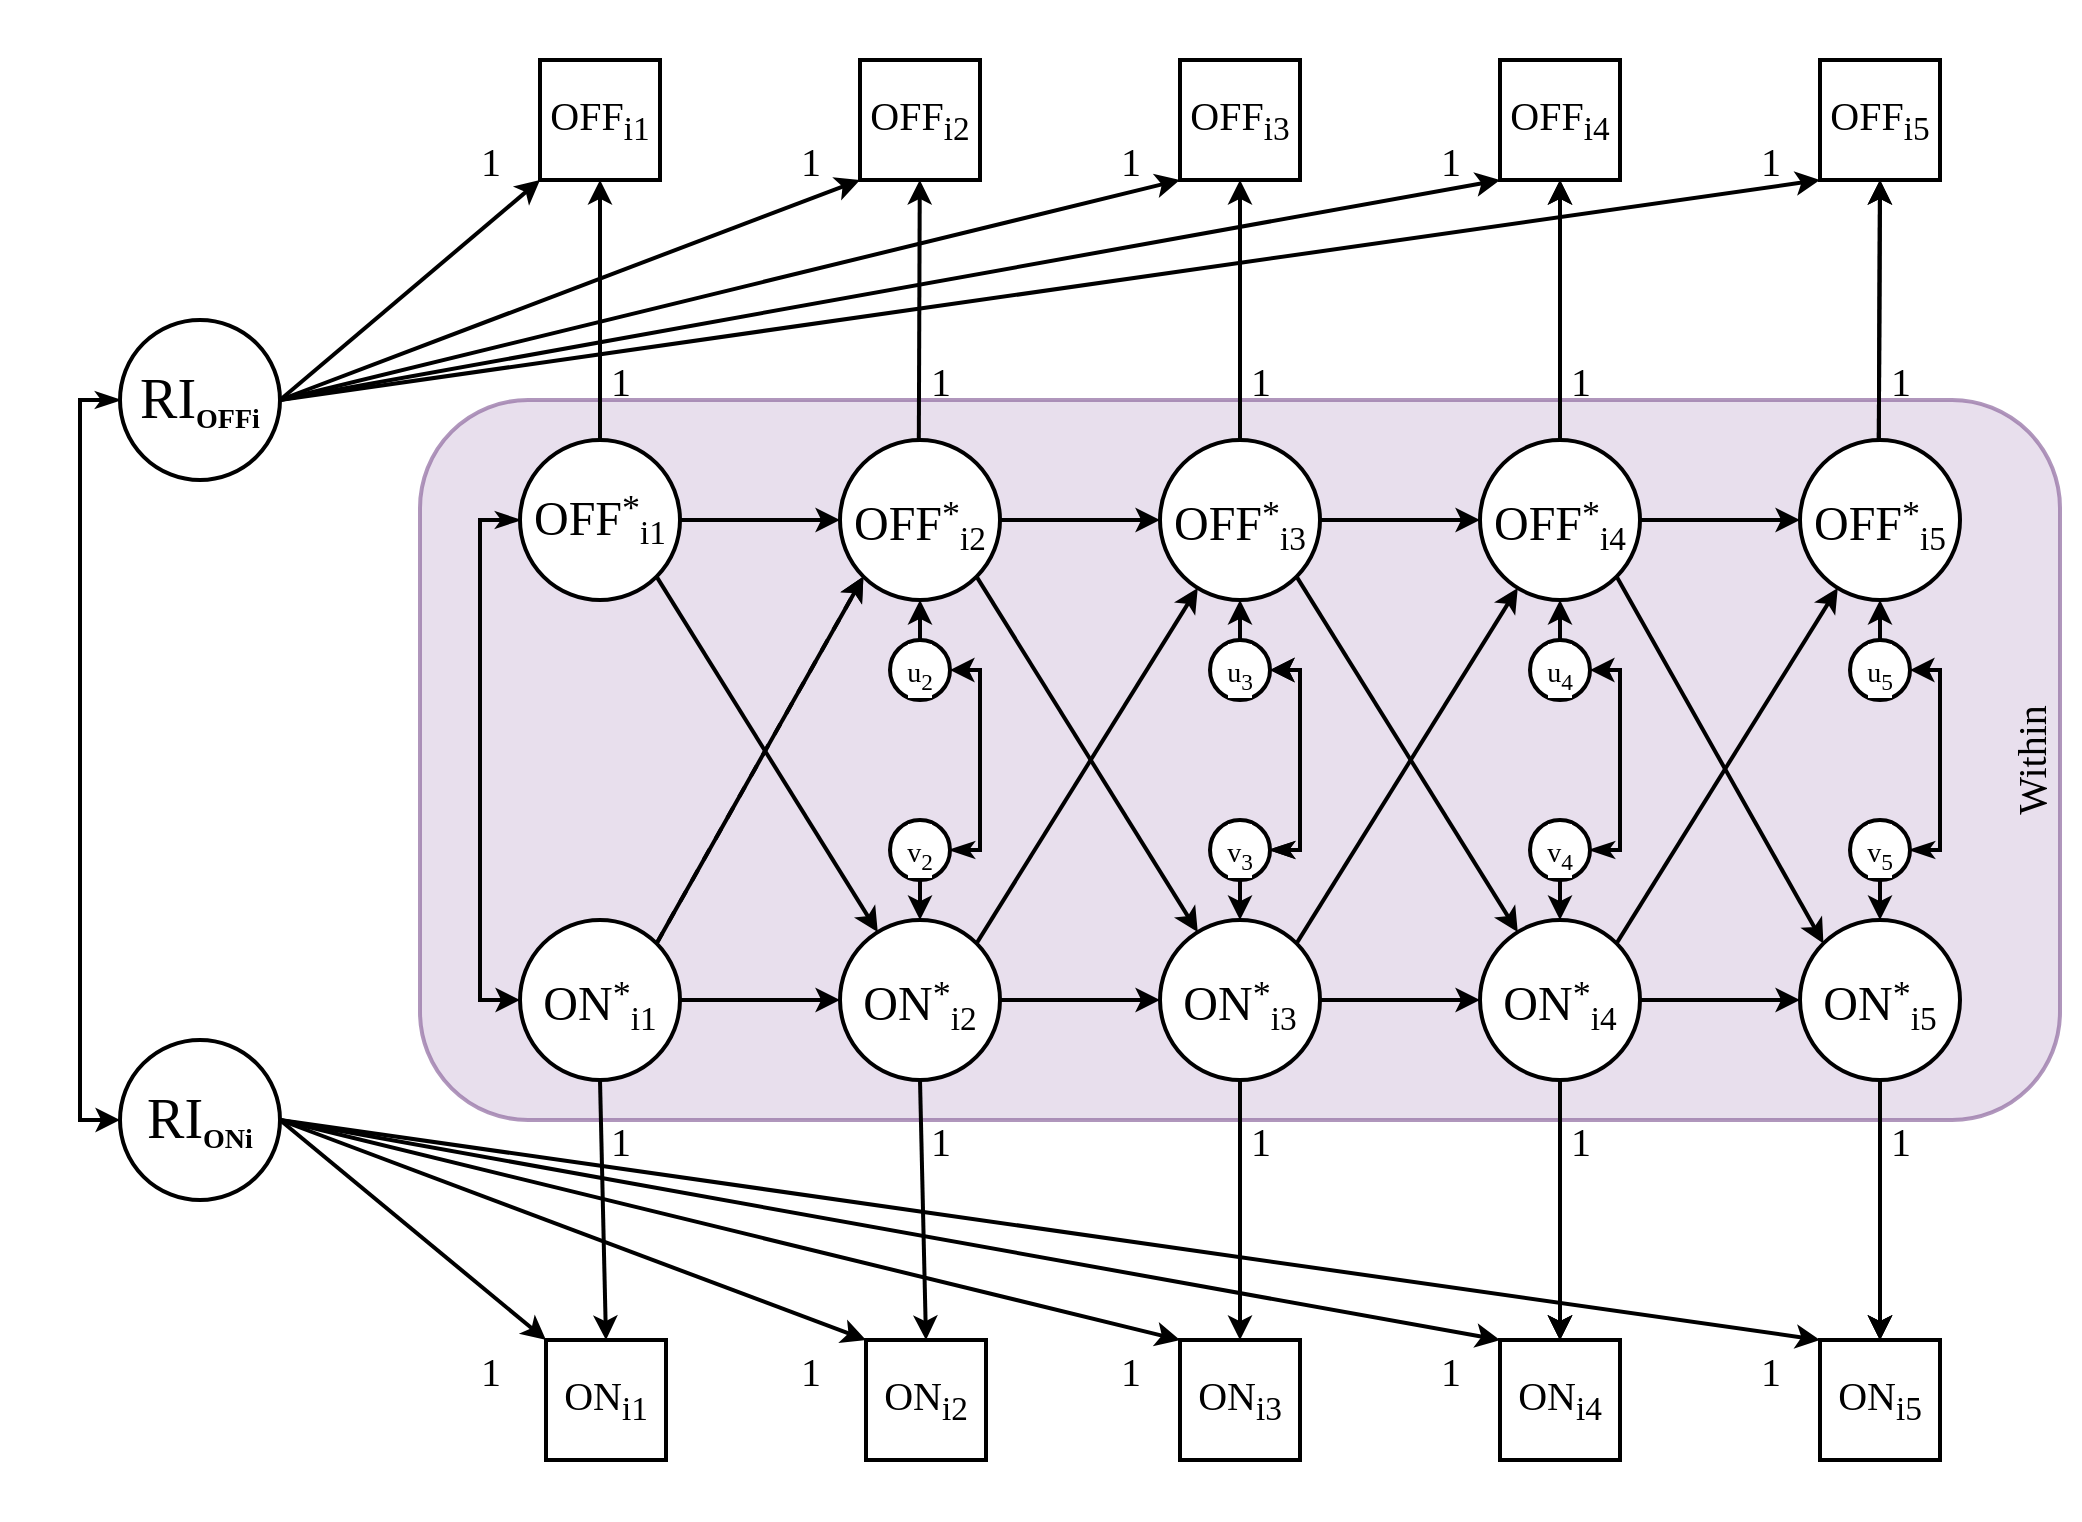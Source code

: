 <mxfile version="17.5.0" type="device"><diagram id="QdNc42_lwH4oZi_kzxNm" name="Page-1"><mxGraphModel dx="1736" dy="834" grid="1" gridSize="10" guides="0" tooltips="1" connect="1" arrows="1" fold="1" page="1" pageScale="1" pageWidth="1100" pageHeight="850" math="0" shadow="0"><root><mxCell id="0"/><mxCell id="BLHmH656HlUpZuDDq-M0-125" value="Betw" parent="0"/><mxCell id="BLHmH656HlUpZuDDq-M0-16" value="&lt;font face=&quot;Comic Sans MS&quot;&gt;Between&lt;/font&gt;" style="rounded=1;whiteSpace=wrap;fillColor=none;align=center;verticalAlign=bottom;horizontal=0;fontStyle=0;fontFamily=Verdana;html=1;fontSize=20;textDirection=ltr;strokeWidth=2;strokeColor=none;opacity=75;fontColor=none;noLabel=1;" parent="BLHmH656HlUpZuDDq-M0-125" vertex="1"><mxGeometry x="20" y="160" width="180" height="480" as="geometry"/></mxCell><mxCell id="tWMbM9Y6DmP7Wry7V2tk-8" value="With" parent="0"/><mxCell id="BLHmH656HlUpZuDDq-M0-17" value="&lt;font face=&quot;Comic Sans MS&quot;&gt;Within&lt;/font&gt;" style="rounded=1;whiteSpace=wrap;fillColor=#e1d5e7;align=center;verticalAlign=bottom;horizontal=0;fontStyle=0;fontFamily=Verdana;html=1;fontSize=20;textDirection=ltr;strokeWidth=2;strokeColor=#9673a6;opacity=75;" parent="tWMbM9Y6DmP7Wry7V2tk-8" vertex="1"><mxGeometry x="230" y="220" width="820" height="360" as="geometry"/></mxCell><mxCell id="tWMbM9Y6DmP7Wry7V2tk-9" value="Obs" parent="0"/><mxCell id="tWMbM9Y6DmP7Wry7V2tk-1" value="&lt;font face=&quot;Comic Sans MS&quot;&gt;Vars. Obs&lt;br&gt;&lt;/font&gt;" style="rounded=1;whiteSpace=wrap;align=center;verticalAlign=bottom;horizontal=0;fontStyle=0;fontFamily=Verdana;html=1;fontSize=20;textDirection=ltr;strokeWidth=2;opacity=75;fillColor=none;strokeColor=none;fontColor=none;noLabel=1;" parent="tWMbM9Y6DmP7Wry7V2tk-9" vertex="1"><mxGeometry x="230" y="20" width="820" height="120" as="geometry"/></mxCell><mxCell id="tWMbM9Y6DmP7Wry7V2tk-2" value="&lt;span style=&quot;font-family: &amp;quot;comic sans ms&amp;quot;&quot;&gt;Vars. Obs.&lt;/span&gt;" style="rounded=1;whiteSpace=wrap;fillColor=none;align=center;verticalAlign=bottom;horizontal=0;fontStyle=0;fontFamily=Verdana;html=1;fontSize=20;textDirection=ltr;strokeWidth=2;strokeColor=none;opacity=75;fontColor=none;noLabel=1;" parent="tWMbM9Y6DmP7Wry7V2tk-9" vertex="1"><mxGeometry x="240" y="660" width="820" height="120" as="geometry"/></mxCell><mxCell id="1" parent="0"/><mxCell id="BLHmH656HlUpZuDDq-M0-18" value="Var_Obs" parent="0"/><mxCell id="BLHmH656HlUpZuDDq-M0-19" value="&lt;font style=&quot;font-size: 20px&quot;&gt;&lt;span style=&quot;font-family: &amp;quot;comic sans ms&amp;quot;&quot;&gt;&lt;font&gt;OFF&lt;/font&gt;&lt;/span&gt;&lt;sub style=&quot;font-family: &amp;quot;comic sans ms&amp;quot;&quot;&gt;&lt;font&gt;i1&lt;/font&gt;&lt;/sub&gt;&lt;/font&gt;" style="whiteSpace=wrap;html=1;aspect=fixed;rounded=0;fillColor=rgb(255, 255, 255);fontFamily=Verdana;fontSize=20;align=center;glass=0;sketch=0;shadow=0;strokeWidth=2;strokeColor=#000000;fontColor=#000000;labelBackgroundColor=default;endArrow=classic;" parent="BLHmH656HlUpZuDDq-M0-18" vertex="1"><mxGeometry x="290" y="50" width="60" height="60" as="geometry"/></mxCell><mxCell id="BLHmH656HlUpZuDDq-M0-20" value="&lt;span style=&quot;font-family: &amp;quot;comic sans ms&amp;quot;&quot;&gt;OFF&lt;/span&gt;&lt;sub style=&quot;font-family: &amp;quot;comic sans ms&amp;quot;&quot;&gt;i2&lt;/sub&gt;" style="whiteSpace=wrap;html=1;aspect=fixed;rounded=0;fillColor=rgb(255, 255, 255);fontFamily=Verdana;fontSize=20;align=center;glass=0;sketch=0;shadow=0;strokeWidth=2;strokeColor=#000000;fontColor=#000000;labelBackgroundColor=default;endArrow=classic;" parent="BLHmH656HlUpZuDDq-M0-18" vertex="1"><mxGeometry x="450" y="50" width="60" height="60" as="geometry"/></mxCell><mxCell id="BLHmH656HlUpZuDDq-M0-21" value="&lt;span style=&quot;font-family: &amp;quot;comic sans ms&amp;quot;&quot;&gt;OFF&lt;/span&gt;&lt;sub style=&quot;font-family: &amp;quot;comic sans ms&amp;quot;&quot;&gt;i3&lt;/sub&gt;" style="whiteSpace=wrap;html=1;aspect=fixed;rounded=0;fillColor=rgb(255, 255, 255);fontFamily=Verdana;fontSize=20;align=center;glass=0;sketch=0;shadow=0;strokeWidth=2;strokeColor=#000000;fontColor=#000000;labelBackgroundColor=default;endArrow=classic;" parent="BLHmH656HlUpZuDDq-M0-18" vertex="1"><mxGeometry x="610" y="50" width="60" height="60" as="geometry"/></mxCell><mxCell id="BLHmH656HlUpZuDDq-M0-22" value="&lt;span style=&quot;font-family: &amp;quot;comic sans ms&amp;quot;&quot;&gt;OFF&lt;/span&gt;&lt;sub style=&quot;font-family: &amp;quot;comic sans ms&amp;quot;&quot;&gt;i4&lt;/sub&gt;" style="whiteSpace=wrap;html=1;aspect=fixed;rounded=0;fillColor=rgb(255, 255, 255);fontFamily=Verdana;fontSize=20;align=center;glass=0;sketch=0;shadow=0;strokeWidth=2;strokeColor=#000000;fontColor=#000000;labelBackgroundColor=default;endArrow=classic;" parent="BLHmH656HlUpZuDDq-M0-18" vertex="1"><mxGeometry x="770" y="50" width="60" height="60" as="geometry"/></mxCell><mxCell id="BLHmH656HlUpZuDDq-M0-23" value="&lt;span style=&quot;font-family: &amp;quot;comic sans ms&amp;quot;&quot;&gt;OFF&lt;/span&gt;&lt;sub style=&quot;font-family: &amp;quot;comic sans ms&amp;quot;&quot;&gt;i5&lt;/sub&gt;" style="whiteSpace=wrap;html=1;aspect=fixed;rounded=0;fillColor=rgb(255, 255, 255);fontFamily=Verdana;fontSize=20;align=center;glass=0;sketch=0;shadow=0;strokeWidth=2;strokeColor=#000000;fontColor=#000000;labelBackgroundColor=default;endArrow=classic;" parent="BLHmH656HlUpZuDDq-M0-18" vertex="1"><mxGeometry x="930" y="50" width="60" height="60" as="geometry"/></mxCell><mxCell id="BLHmH656HlUpZuDDq-M0-101" value="&lt;span style=&quot;font-family: &amp;quot;comic sans ms&amp;quot;&quot;&gt;ON&lt;/span&gt;&lt;sub style=&quot;font-family: &amp;quot;comic sans ms&amp;quot;&quot;&gt;i5&lt;/sub&gt;" style="whiteSpace=wrap;html=1;aspect=fixed;rounded=0;fillColor=rgb(255, 255, 255);fontFamily=Verdana;fontSize=20;align=center;glass=0;sketch=0;shadow=0;strokeWidth=2;strokeColor=#000000;fontColor=#000000;labelBackgroundColor=default;endArrow=classic;" parent="BLHmH656HlUpZuDDq-M0-18" vertex="1"><mxGeometry x="930" y="690" width="60" height="60" as="geometry"/></mxCell><mxCell id="BLHmH656HlUpZuDDq-M0-100" value="&lt;span style=&quot;font-family: &amp;quot;comic sans ms&amp;quot;&quot;&gt;ON&lt;/span&gt;&lt;sub style=&quot;font-family: &amp;quot;comic sans ms&amp;quot;&quot;&gt;i4&lt;/sub&gt;" style="whiteSpace=wrap;html=1;aspect=fixed;rounded=0;fillColor=rgb(255, 255, 255);fontFamily=Verdana;fontSize=20;align=center;glass=0;sketch=0;shadow=0;strokeWidth=2;strokeColor=#000000;fontColor=#000000;labelBackgroundColor=default;endArrow=classic;" parent="BLHmH656HlUpZuDDq-M0-18" vertex="1"><mxGeometry x="770" y="690" width="60" height="60" as="geometry"/></mxCell><mxCell id="BLHmH656HlUpZuDDq-M0-99" value="&lt;span style=&quot;font-family: &amp;quot;comic sans ms&amp;quot;&quot;&gt;ON&lt;/span&gt;&lt;sub style=&quot;font-family: &amp;quot;comic sans ms&amp;quot;&quot;&gt;i3&lt;/sub&gt;" style="whiteSpace=wrap;html=1;aspect=fixed;rounded=0;fillColor=rgb(255, 255, 255);fontFamily=Verdana;fontSize=20;align=center;glass=0;sketch=0;shadow=0;strokeWidth=2;strokeColor=#000000;fontColor=#000000;labelBackgroundColor=default;endArrow=classic;" parent="BLHmH656HlUpZuDDq-M0-18" vertex="1"><mxGeometry x="610" y="690" width="60" height="60" as="geometry"/></mxCell><mxCell id="BLHmH656HlUpZuDDq-M0-98" value="&lt;span style=&quot;font-family: &amp;quot;comic sans ms&amp;quot;&quot;&gt;ON&lt;/span&gt;&lt;sub style=&quot;font-family: &amp;quot;comic sans ms&amp;quot;&quot;&gt;i2&lt;/sub&gt;" style="whiteSpace=wrap;html=1;aspect=fixed;rounded=0;fillColor=rgb(255, 255, 255);fontFamily=Verdana;fontSize=20;align=center;glass=0;sketch=0;shadow=0;strokeWidth=2;strokeColor=#000000;fontColor=#000000;labelBackgroundColor=default;endArrow=classic;" parent="BLHmH656HlUpZuDDq-M0-18" vertex="1"><mxGeometry x="453" y="690" width="60" height="60" as="geometry"/></mxCell><mxCell id="BLHmH656HlUpZuDDq-M0-97" value="&lt;font style=&quot;font-size: 20px&quot;&gt;&lt;span style=&quot;font-family: &amp;quot;comic sans ms&amp;quot;&quot;&gt;ON&lt;/span&gt;&lt;sub style=&quot;font-family: &amp;quot;comic sans ms&amp;quot;&quot;&gt;i1&lt;/sub&gt;&lt;/font&gt;" style="whiteSpace=wrap;html=1;aspect=fixed;rounded=0;fillColor=rgb(255, 255, 255);fontFamily=Verdana;fontSize=20;align=center;glass=0;sketch=0;shadow=0;strokeWidth=2;strokeColor=#000000;fontColor=#000000;labelBackgroundColor=default;endArrow=classic;" parent="BLHmH656HlUpZuDDq-M0-18" vertex="1"><mxGeometry x="293" y="690" width="60" height="60" as="geometry"/></mxCell><mxCell id="BLHmH656HlUpZuDDq-M0-24" value="RI" parent="0"/><mxCell id="BLHmH656HlUpZuDDq-M0-25" style="edgeStyle=none;rounded=0;orthogonalLoop=1;jettySize=auto;html=1;entryX=0;entryY=1;entryDx=0;entryDy=0;fontFamily=Verdana;fontSize=20;exitX=1;exitY=0.5;exitDx=0;exitDy=0;strokeWidth=2;strokeColor=#000000;fontColor=#000000;fillColor=rgb(255, 255, 255);" parent="BLHmH656HlUpZuDDq-M0-24" source="BLHmH656HlUpZuDDq-M0-46" target="BLHmH656HlUpZuDDq-M0-19" edge="1"><mxGeometry relative="1" as="geometry"/></mxCell><mxCell id="BLHmH656HlUpZuDDq-M0-26" style="edgeStyle=none;rounded=0;orthogonalLoop=1;jettySize=auto;html=1;entryX=0;entryY=1;entryDx=0;entryDy=0;fontFamily=Verdana;fontSize=20;strokeWidth=2;strokeColor=#000000;fontColor=#000000;fillColor=rgb(255, 255, 255);" parent="BLHmH656HlUpZuDDq-M0-24" target="BLHmH656HlUpZuDDq-M0-20" edge="1"><mxGeometry relative="1" as="geometry"><mxPoint x="160" y="220" as="sourcePoint"/></mxGeometry></mxCell><mxCell id="BLHmH656HlUpZuDDq-M0-27" style="edgeStyle=none;rounded=0;orthogonalLoop=1;jettySize=auto;html=1;entryX=0;entryY=1;entryDx=0;entryDy=0;fontFamily=Verdana;fontSize=20;exitX=1;exitY=0.5;exitDx=0;exitDy=0;strokeWidth=2;strokeColor=#000000;fontColor=#000000;fillColor=rgb(255, 255, 255);" parent="BLHmH656HlUpZuDDq-M0-24" source="BLHmH656HlUpZuDDq-M0-46" target="BLHmH656HlUpZuDDq-M0-21" edge="1"><mxGeometry relative="1" as="geometry"/></mxCell><mxCell id="BLHmH656HlUpZuDDq-M0-28" style="edgeStyle=none;rounded=0;orthogonalLoop=1;jettySize=auto;html=1;entryX=0;entryY=1;entryDx=0;entryDy=0;fontFamily=Verdana;fontSize=20;exitX=1;exitY=0.5;exitDx=0;exitDy=0;strokeWidth=2;strokeColor=#000000;fontColor=#000000;fillColor=rgb(255, 255, 255);" parent="BLHmH656HlUpZuDDq-M0-24" source="BLHmH656HlUpZuDDq-M0-46" target="BLHmH656HlUpZuDDq-M0-22" edge="1"><mxGeometry relative="1" as="geometry"/></mxCell><mxCell id="BLHmH656HlUpZuDDq-M0-29" style="edgeStyle=none;rounded=0;orthogonalLoop=1;jettySize=auto;html=1;exitX=1;exitY=0.5;exitDx=0;exitDy=0;entryX=0;entryY=1;entryDx=0;entryDy=0;fontFamily=Verdana;fontSize=20;strokeWidth=2;strokeColor=#000000;fontColor=#000000;fillColor=rgb(255, 255, 255);" parent="BLHmH656HlUpZuDDq-M0-24" source="BLHmH656HlUpZuDDq-M0-46" target="BLHmH656HlUpZuDDq-M0-23" edge="1"><mxGeometry relative="1" as="geometry"/></mxCell><mxCell id="BLHmH656HlUpZuDDq-M0-30" value="1" style="text;html=1;align=center;verticalAlign=middle;resizable=0;points=[];autosize=1;fontSize=20;fontFamily=Verdana;fontColor=#000000;labelBackgroundColor=none;endArrow=classic;rounded=0;strokeColor=none;strokeWidth=2;fillColor=none;" parent="BLHmH656HlUpZuDDq-M0-24" vertex="1"><mxGeometry x="255" y="90" width="20" height="20" as="geometry"/></mxCell><mxCell id="BLHmH656HlUpZuDDq-M0-31" value="1" style="text;html=1;align=center;verticalAlign=middle;resizable=0;points=[];autosize=1;fontSize=20;fontFamily=Verdana;fontColor=#000000;labelBackgroundColor=none;endArrow=classic;rounded=0;strokeColor=none;strokeWidth=2;fillColor=none;" parent="BLHmH656HlUpZuDDq-M0-24" vertex="1"><mxGeometry x="415" y="90" width="20" height="20" as="geometry"/></mxCell><mxCell id="BLHmH656HlUpZuDDq-M0-32" value="1" style="text;html=1;align=center;verticalAlign=middle;resizable=0;points=[];autosize=1;fontSize=20;fontFamily=Verdana;fontColor=#000000;labelBackgroundColor=none;endArrow=classic;rounded=0;strokeColor=none;strokeWidth=2;fillColor=none;" parent="BLHmH656HlUpZuDDq-M0-24" vertex="1"><mxGeometry x="575" y="90" width="20" height="20" as="geometry"/></mxCell><mxCell id="BLHmH656HlUpZuDDq-M0-33" value="1" style="text;html=1;align=center;verticalAlign=middle;resizable=0;points=[];autosize=1;fontSize=20;fontFamily=Verdana;fontColor=#000000;labelBackgroundColor=none;endArrow=classic;rounded=0;strokeColor=none;strokeWidth=2;fillColor=none;" parent="BLHmH656HlUpZuDDq-M0-24" vertex="1"><mxGeometry x="735" y="90" width="20" height="20" as="geometry"/></mxCell><mxCell id="BLHmH656HlUpZuDDq-M0-34" value="1" style="text;html=1;align=center;verticalAlign=middle;resizable=0;points=[];autosize=1;fontSize=20;fontFamily=Verdana;fontColor=#000000;labelBackgroundColor=none;endArrow=classic;rounded=0;strokeColor=none;strokeWidth=2;fillColor=none;" parent="BLHmH656HlUpZuDDq-M0-24" vertex="1"><mxGeometry x="895" y="90" width="20" height="20" as="geometry"/></mxCell><mxCell id="BLHmH656HlUpZuDDq-M0-35" style="rounded=0;orthogonalLoop=1;jettySize=auto;html=1;entryX=0;entryY=0;entryDx=0;entryDy=0;fontFamily=Verdana;fontSize=20;exitX=1;exitY=0.5;exitDx=0;exitDy=0;strokeWidth=2;strokeColor=#000000;fontColor=#000000;fillColor=rgb(255, 255, 255);" parent="BLHmH656HlUpZuDDq-M0-24" source="BLHmH656HlUpZuDDq-M0-45" target="BLHmH656HlUpZuDDq-M0-101" edge="1"><mxGeometry relative="1" as="geometry"><mxPoint x="920" y="650" as="targetPoint"/></mxGeometry></mxCell><mxCell id="BLHmH656HlUpZuDDq-M0-36" value="1" style="text;html=1;align=center;verticalAlign=middle;resizable=0;points=[];autosize=1;fontSize=20;fontFamily=Verdana;fontColor=#000000;labelBackgroundColor=none;endArrow=classic;rounded=0;strokeColor=none;strokeWidth=2;fillColor=none;" parent="BLHmH656HlUpZuDDq-M0-24" vertex="1"><mxGeometry x="895" y="695" width="20" height="20" as="geometry"/></mxCell><mxCell id="BLHmH656HlUpZuDDq-M0-37" style="edgeStyle=none;rounded=0;orthogonalLoop=1;jettySize=auto;html=1;entryX=0;entryY=0;entryDx=0;entryDy=0;fontFamily=Verdana;fontSize=20;exitX=1;exitY=0.5;exitDx=0;exitDy=0;strokeWidth=2;strokeColor=#000000;fontColor=#000000;fillColor=rgb(255, 255, 255);" parent="BLHmH656HlUpZuDDq-M0-24" source="BLHmH656HlUpZuDDq-M0-45" target="BLHmH656HlUpZuDDq-M0-100" edge="1"><mxGeometry relative="1" as="geometry"><mxPoint x="760" y="650" as="targetPoint"/></mxGeometry></mxCell><mxCell id="BLHmH656HlUpZuDDq-M0-38" value="1" style="text;html=1;align=center;verticalAlign=middle;resizable=0;points=[];autosize=1;fontSize=20;fontFamily=Verdana;fontColor=#000000;labelBackgroundColor=none;endArrow=classic;rounded=0;strokeColor=none;strokeWidth=2;fillColor=none;" parent="BLHmH656HlUpZuDDq-M0-24" vertex="1"><mxGeometry x="735" y="695" width="20" height="20" as="geometry"/></mxCell><mxCell id="BLHmH656HlUpZuDDq-M0-39" style="edgeStyle=none;rounded=0;orthogonalLoop=1;jettySize=auto;html=1;entryX=0;entryY=0;entryDx=0;entryDy=0;fontFamily=Verdana;fontSize=20;exitX=1;exitY=0.5;exitDx=0;exitDy=0;strokeWidth=2;strokeColor=#000000;fontColor=#000000;fillColor=rgb(255, 255, 255);" parent="BLHmH656HlUpZuDDq-M0-24" source="BLHmH656HlUpZuDDq-M0-45" target="BLHmH656HlUpZuDDq-M0-99" edge="1"><mxGeometry relative="1" as="geometry"><mxPoint x="600" y="650" as="targetPoint"/></mxGeometry></mxCell><mxCell id="BLHmH656HlUpZuDDq-M0-40" value="1" style="text;html=1;align=center;verticalAlign=middle;resizable=0;points=[];autosize=1;fontSize=20;fontFamily=Verdana;fontColor=#000000;labelBackgroundColor=none;endArrow=classic;rounded=0;strokeColor=none;strokeWidth=2;fillColor=none;" parent="BLHmH656HlUpZuDDq-M0-24" vertex="1"><mxGeometry x="575" y="695" width="20" height="20" as="geometry"/></mxCell><mxCell id="BLHmH656HlUpZuDDq-M0-41" style="edgeStyle=none;rounded=0;orthogonalLoop=1;jettySize=auto;html=1;entryX=0;entryY=0;entryDx=0;entryDy=0;fontFamily=Verdana;fontSize=20;exitX=1;exitY=0.5;exitDx=0;exitDy=0;strokeWidth=2;strokeColor=#000000;fontColor=#000000;fillColor=rgb(255, 255, 255);" parent="BLHmH656HlUpZuDDq-M0-24" source="BLHmH656HlUpZuDDq-M0-45" target="BLHmH656HlUpZuDDq-M0-98" edge="1"><mxGeometry relative="1" as="geometry"><mxPoint x="440" y="650" as="targetPoint"/></mxGeometry></mxCell><mxCell id="BLHmH656HlUpZuDDq-M0-42" value="1" style="text;html=1;align=center;verticalAlign=middle;resizable=0;points=[];autosize=1;fontSize=20;fontFamily=Verdana;fontColor=#000000;labelBackgroundColor=none;endArrow=classic;rounded=0;strokeColor=none;strokeWidth=2;fillColor=none;" parent="BLHmH656HlUpZuDDq-M0-24" vertex="1"><mxGeometry x="415" y="695" width="20" height="20" as="geometry"/></mxCell><mxCell id="BLHmH656HlUpZuDDq-M0-44" value="1" style="text;html=1;align=center;verticalAlign=middle;resizable=0;points=[];autosize=1;fontSize=20;fontFamily=Verdana;fontColor=#000000;labelBackgroundColor=none;endArrow=classic;rounded=0;strokeColor=none;strokeWidth=2;fillColor=none;" parent="BLHmH656HlUpZuDDq-M0-24" vertex="1"><mxGeometry x="255" y="695" width="20" height="20" as="geometry"/></mxCell><mxCell id="BLHmH656HlUpZuDDq-M0-45" value="&lt;span style=&quot;font-family: &amp;quot;comic sans ms&amp;quot; ; font-size: 28px&quot;&gt;RI&lt;/span&gt;&lt;sub style=&quot;font-family: &amp;quot;comic sans ms&amp;quot;&quot;&gt;&lt;font style=&quot;font-size: 14px&quot;&gt;&lt;b&gt;ONi&lt;/b&gt;&lt;/font&gt;&lt;/sub&gt;" style="ellipse;whiteSpace=wrap;html=1;aspect=fixed;strokeWidth=2;fontColor=#000000;strokeColor=#000000;fontSize=20;fontFamily=Verdana;labelBackgroundColor=default;endArrow=classic;rounded=0;" parent="BLHmH656HlUpZuDDq-M0-24" vertex="1"><mxGeometry x="80" y="540" width="80" height="80" as="geometry"/></mxCell><mxCell id="BLHmH656HlUpZuDDq-M0-46" value="&lt;span style=&quot;font-family: &amp;quot;comic sans ms&amp;quot; ; font-size: 28px&quot;&gt;RI&lt;/span&gt;&lt;sub style=&quot;font-family: &amp;quot;comic sans ms&amp;quot;&quot;&gt;&lt;font style=&quot;font-size: 14px&quot;&gt;&lt;b&gt;OFFi&lt;/b&gt;&lt;/font&gt;&lt;/sub&gt;" style="ellipse;whiteSpace=wrap;html=1;aspect=fixed;strokeWidth=2;fontColor=#000000;strokeColor=#000000;fontSize=20;fontFamily=Verdana;labelBackgroundColor=default;endArrow=classic;rounded=0;" parent="BLHmH656HlUpZuDDq-M0-24" vertex="1"><mxGeometry x="80" y="180" width="80" height="80" as="geometry"/></mxCell><mxCell id="BLHmH656HlUpZuDDq-M0-43" style="edgeStyle=none;rounded=0;orthogonalLoop=1;jettySize=auto;html=1;entryX=0;entryY=0;entryDx=0;entryDy=0;fontFamily=Verdana;fontSize=20;exitX=1;exitY=0.5;exitDx=0;exitDy=0;strokeWidth=2;strokeColor=#000000;fontColor=#000000;fillColor=rgb(255, 255, 255);" parent="BLHmH656HlUpZuDDq-M0-24" source="BLHmH656HlUpZuDDq-M0-45" target="BLHmH656HlUpZuDDq-M0-97" edge="1"><mxGeometry relative="1" as="geometry"><mxPoint x="280" y="650" as="targetPoint"/></mxGeometry></mxCell><mxCell id="BLHmH656HlUpZuDDq-M0-47" value="RI_Cov" parent="0" visible="0"/><mxCell id="BLHmH656HlUpZuDDq-M0-49" value="Within" parent="0"/><mxCell id="BLHmH656HlUpZuDDq-M0-50" value="&lt;span style=&quot;font-size: 24px ; font-family: &amp;quot;comic sans ms&amp;quot;&quot;&gt;OFF&lt;/span&gt;&lt;sup style=&quot;font-family: &amp;quot;comic sans ms&amp;quot;&quot;&gt;&lt;font style=&quot;font-size: 18px&quot;&gt;*&lt;/font&gt;&lt;/sup&gt;&lt;font style=&quot;font-size: 20px&quot;&gt;&lt;sub style=&quot;font-family: &amp;quot;comic sans ms&amp;quot;&quot;&gt;i&lt;/sub&gt;&lt;sub style=&quot;font-family: &amp;quot;comic sans ms&amp;quot;&quot;&gt;&lt;font&gt;1&lt;/font&gt;&lt;/sub&gt;&lt;/font&gt;" style="ellipse;whiteSpace=wrap;html=1;aspect=fixed;strokeWidth=2;fontSize=20;strokeColor=#000000;fontColor=#000000;labelBackgroundColor=default;endArrow=classic;fontFamily=Verdana;rounded=0;" parent="BLHmH656HlUpZuDDq-M0-49" vertex="1"><mxGeometry x="280" y="240" width="80" height="80" as="geometry"/></mxCell><mxCell id="BLHmH656HlUpZuDDq-M0-51" value="&lt;font&gt;&lt;span style=&quot;font-size: 24px ; font-family: &amp;quot;comic sans ms&amp;quot;&quot;&gt;ON&lt;/span&gt;&lt;sup style=&quot;font-size: 24px ; font-family: &amp;quot;comic sans ms&amp;quot;&quot;&gt;&lt;font style=&quot;font-size: 18px&quot;&gt;*&lt;/font&gt;&lt;/sup&gt;&lt;font style=&quot;font-size: 20px&quot;&gt;&lt;sub style=&quot;font-family: &amp;quot;comic sans ms&amp;quot;&quot;&gt;i&lt;/sub&gt;&lt;sub style=&quot;font-family: &amp;quot;comic sans ms&amp;quot;&quot;&gt;1&lt;/sub&gt;&lt;/font&gt;&lt;/font&gt;" style="ellipse;whiteSpace=wrap;html=1;aspect=fixed;strokeWidth=2;strokeColor=#000000;fontColor=#000000;fontSize=20;labelBackgroundColor=default;endArrow=classic;fontFamily=Verdana;rounded=0;" parent="BLHmH656HlUpZuDDq-M0-49" vertex="1"><mxGeometry x="280" y="480" width="80" height="80" as="geometry"/></mxCell><mxCell id="BLHmH656HlUpZuDDq-M0-52" value="&lt;font&gt;&lt;span style=&quot;font-size: 24px ; font-family: &amp;quot;comic sans ms&amp;quot;&quot;&gt;OFF&lt;/span&gt;&lt;sup style=&quot;font-size: 24px ; font-family: &amp;quot;comic sans ms&amp;quot;&quot;&gt;&lt;font style=&quot;font-size: 18px&quot;&gt;*&lt;/font&gt;&lt;/sup&gt;&lt;font style=&quot;font-size: 20px&quot;&gt;&lt;sub style=&quot;font-family: &amp;quot;comic sans ms&amp;quot;&quot;&gt;i&lt;/sub&gt;&lt;sub style=&quot;font-family: &amp;quot;comic sans ms&amp;quot;&quot;&gt;2&lt;/sub&gt;&lt;/font&gt;&lt;/font&gt;" style="ellipse;whiteSpace=wrap;html=1;aspect=fixed;strokeWidth=2;strokeColor=#000000;fontColor=#000000;fontSize=20;labelBackgroundColor=default;endArrow=classic;fontFamily=Verdana;rounded=0;" parent="BLHmH656HlUpZuDDq-M0-49" vertex="1"><mxGeometry x="440" y="240" width="80" height="80" as="geometry"/></mxCell><mxCell id="BLHmH656HlUpZuDDq-M0-53" value="&lt;font&gt;&lt;span style=&quot;font-size: 24px ; font-family: &amp;quot;comic sans ms&amp;quot;&quot;&gt;ON&lt;/span&gt;&lt;sup style=&quot;font-size: 24px ; font-family: &amp;quot;comic sans ms&amp;quot;&quot;&gt;&lt;font style=&quot;font-size: 18px&quot;&gt;*&lt;/font&gt;&lt;/sup&gt;&lt;font style=&quot;font-size: 20px&quot;&gt;&lt;sub style=&quot;font-family: &amp;quot;comic sans ms&amp;quot;&quot;&gt;i&lt;/sub&gt;&lt;sub style=&quot;font-family: &amp;quot;comic sans ms&amp;quot;&quot;&gt;2&lt;/sub&gt;&lt;/font&gt;&lt;/font&gt;" style="ellipse;whiteSpace=wrap;html=1;aspect=fixed;strokeWidth=2;strokeColor=#000000;fontColor=#000000;fontSize=20;labelBackgroundColor=default;endArrow=classic;fontFamily=Verdana;rounded=0;" parent="BLHmH656HlUpZuDDq-M0-49" vertex="1"><mxGeometry x="440" y="480" width="80" height="80" as="geometry"/></mxCell><mxCell id="BLHmH656HlUpZuDDq-M0-54" value="&lt;font&gt;&lt;span style=&quot;font-size: 24px ; font-family: &amp;quot;comic sans ms&amp;quot;&quot;&gt;OFF&lt;/span&gt;&lt;sup style=&quot;font-size: 24px ; font-family: &amp;quot;comic sans ms&amp;quot;&quot;&gt;&lt;font style=&quot;font-size: 18px&quot;&gt;*&lt;/font&gt;&lt;/sup&gt;&lt;font style=&quot;font-size: 20px&quot;&gt;&lt;sub style=&quot;font-family: &amp;quot;comic sans ms&amp;quot;&quot;&gt;i&lt;/sub&gt;&lt;sub style=&quot;font-family: &amp;quot;comic sans ms&amp;quot;&quot;&gt;3&lt;/sub&gt;&lt;/font&gt;&lt;/font&gt;" style="ellipse;whiteSpace=wrap;html=1;aspect=fixed;strokeWidth=2;strokeColor=#000000;fontColor=#000000;fontSize=20;labelBackgroundColor=default;endArrow=classic;fontFamily=Verdana;rounded=0;" parent="BLHmH656HlUpZuDDq-M0-49" vertex="1"><mxGeometry x="600" y="240" width="80" height="80" as="geometry"/></mxCell><mxCell id="BLHmH656HlUpZuDDq-M0-55" value="&lt;font&gt;&lt;span style=&quot;font-size: 24px ; font-family: &amp;quot;comic sans ms&amp;quot;&quot;&gt;ON&lt;/span&gt;&lt;sup style=&quot;font-size: 24px ; font-family: &amp;quot;comic sans ms&amp;quot;&quot;&gt;&lt;font style=&quot;font-size: 18px&quot;&gt;*&lt;/font&gt;&lt;/sup&gt;&lt;font style=&quot;font-size: 20px&quot;&gt;&lt;sub style=&quot;font-family: &amp;quot;comic sans ms&amp;quot;&quot;&gt;i&lt;/sub&gt;&lt;sub style=&quot;font-family: &amp;quot;comic sans ms&amp;quot;&quot;&gt;3&lt;/sub&gt;&lt;/font&gt;&lt;/font&gt;" style="ellipse;whiteSpace=wrap;html=1;aspect=fixed;strokeWidth=2;strokeColor=#000000;fontColor=#000000;fontSize=20;labelBackgroundColor=default;endArrow=classic;fontFamily=Verdana;rounded=0;" parent="BLHmH656HlUpZuDDq-M0-49" vertex="1"><mxGeometry x="600" y="480" width="80" height="80" as="geometry"/></mxCell><mxCell id="BLHmH656HlUpZuDDq-M0-56" value="&lt;font&gt;&lt;span style=&quot;font-size: 24px ; font-family: &amp;quot;comic sans ms&amp;quot;&quot;&gt;OFF&lt;/span&gt;&lt;sup style=&quot;font-size: 24px ; font-family: &amp;quot;comic sans ms&amp;quot;&quot;&gt;&lt;font style=&quot;font-size: 18px&quot;&gt;*&lt;/font&gt;&lt;/sup&gt;&lt;font style=&quot;font-size: 20px&quot;&gt;&lt;sub style=&quot;font-family: &amp;quot;comic sans ms&amp;quot;&quot;&gt;i&lt;/sub&gt;&lt;sub style=&quot;font-family: &amp;quot;comic sans ms&amp;quot;&quot;&gt;4&lt;/sub&gt;&lt;/font&gt;&lt;/font&gt;" style="ellipse;whiteSpace=wrap;html=1;aspect=fixed;strokeWidth=2;strokeColor=#000000;fontColor=#000000;fontSize=20;labelBackgroundColor=default;endArrow=classic;fontFamily=Verdana;rounded=0;" parent="BLHmH656HlUpZuDDq-M0-49" vertex="1"><mxGeometry x="760" y="240" width="80" height="80" as="geometry"/></mxCell><mxCell id="BLHmH656HlUpZuDDq-M0-57" value="&lt;font&gt;&lt;span style=&quot;font-size: 24px ; font-family: &amp;quot;comic sans ms&amp;quot;&quot;&gt;ON&lt;/span&gt;&lt;sup style=&quot;font-size: 24px ; font-family: &amp;quot;comic sans ms&amp;quot;&quot;&gt;&lt;font style=&quot;font-size: 18px&quot;&gt;*&lt;/font&gt;&lt;/sup&gt;&lt;font style=&quot;font-size: 20px&quot;&gt;&lt;sub style=&quot;font-family: &amp;quot;comic sans ms&amp;quot;&quot;&gt;i&lt;/sub&gt;&lt;sub style=&quot;font-family: &amp;quot;comic sans ms&amp;quot;&quot;&gt;4&lt;/sub&gt;&lt;/font&gt;&lt;/font&gt;" style="ellipse;whiteSpace=wrap;html=1;aspect=fixed;strokeWidth=2;strokeColor=#000000;fontColor=#000000;fontSize=20;labelBackgroundColor=default;endArrow=classic;fontFamily=Verdana;rounded=0;" parent="BLHmH656HlUpZuDDq-M0-49" vertex="1"><mxGeometry x="760" y="480" width="80" height="80" as="geometry"/></mxCell><mxCell id="BLHmH656HlUpZuDDq-M0-58" value="&lt;font&gt;&lt;span style=&quot;font-size: 24px ; font-family: &amp;quot;comic sans ms&amp;quot;&quot;&gt;OFF&lt;/span&gt;&lt;sup style=&quot;font-size: 24px ; font-family: &amp;quot;comic sans ms&amp;quot;&quot;&gt;&lt;font style=&quot;font-size: 18px&quot;&gt;*&lt;/font&gt;&lt;/sup&gt;&lt;font style=&quot;font-size: 20px&quot;&gt;&lt;sub style=&quot;font-family: &amp;quot;comic sans ms&amp;quot;&quot;&gt;i&lt;/sub&gt;&lt;sub style=&quot;font-family: &amp;quot;comic sans ms&amp;quot;&quot;&gt;5&lt;/sub&gt;&lt;/font&gt;&lt;/font&gt;" style="ellipse;whiteSpace=wrap;html=1;aspect=fixed;strokeWidth=2;strokeColor=#000000;fontColor=#000000;fontSize=20;labelBackgroundColor=default;endArrow=classic;fontFamily=Verdana;rounded=0;" parent="BLHmH656HlUpZuDDq-M0-49" vertex="1"><mxGeometry x="920" y="240" width="80" height="80" as="geometry"/></mxCell><mxCell id="BLHmH656HlUpZuDDq-M0-59" value="&lt;font&gt;&lt;span style=&quot;font-size: 24px ; font-family: &amp;quot;comic sans ms&amp;quot;&quot;&gt;ON&lt;/span&gt;&lt;sup style=&quot;font-size: 24px ; font-family: &amp;quot;comic sans ms&amp;quot;&quot;&gt;&lt;font style=&quot;font-size: 18px&quot;&gt;*&lt;/font&gt;&lt;/sup&gt;&lt;font style=&quot;font-size: 20px&quot;&gt;&lt;sub style=&quot;font-family: &amp;quot;comic sans ms&amp;quot;&quot;&gt;i&lt;/sub&gt;&lt;sub style=&quot;font-family: &amp;quot;comic sans ms&amp;quot;&quot;&gt;5&lt;/sub&gt;&lt;/font&gt;&lt;/font&gt;" style="ellipse;whiteSpace=wrap;html=1;aspect=fixed;strokeWidth=2;strokeColor=#000000;fontColor=#000000;fontSize=20;labelBackgroundColor=default;endArrow=classic;fontFamily=Verdana;rounded=0;" parent="BLHmH656HlUpZuDDq-M0-49" vertex="1"><mxGeometry x="920" y="480" width="80" height="80" as="geometry"/></mxCell><mxCell id="BLHmH656HlUpZuDDq-M0-65" style="edgeStyle=none;rounded=0;orthogonalLoop=1;jettySize=auto;html=1;strokeWidth=2;fontFamily=Verdana;fontSize=20;entryX=0.5;entryY=0;entryDx=0;entryDy=0;strokeColor=#000000;fontColor=#000000;fillColor=rgb(255, 255, 255);" parent="BLHmH656HlUpZuDDq-M0-49" target="BLHmH656HlUpZuDDq-M0-97" edge="1"><mxGeometry relative="1" as="geometry"><mxPoint x="320" y="560" as="sourcePoint"/><mxPoint x="319.95" y="650" as="targetPoint"/></mxGeometry></mxCell><mxCell id="BLHmH656HlUpZuDDq-M0-66" style="edgeStyle=none;rounded=0;orthogonalLoop=1;jettySize=auto;html=1;strokeWidth=2;fontFamily=Verdana;fontSize=20;entryX=0.5;entryY=0;entryDx=0;entryDy=0;strokeColor=#000000;fontColor=#000000;fillColor=rgb(255, 255, 255);" parent="BLHmH656HlUpZuDDq-M0-49" target="BLHmH656HlUpZuDDq-M0-98" edge="1"><mxGeometry relative="1" as="geometry"><mxPoint x="480" y="560" as="sourcePoint"/><mxPoint x="479.36" y="650" as="targetPoint"/></mxGeometry></mxCell><mxCell id="BLHmH656HlUpZuDDq-M0-67" style="edgeStyle=none;rounded=0;orthogonalLoop=1;jettySize=auto;html=1;strokeWidth=2;fontFamily=Verdana;fontSize=20;entryX=0.5;entryY=0;entryDx=0;entryDy=0;exitX=0.5;exitY=1;exitDx=0;exitDy=0;strokeColor=#000000;fontColor=#000000;fillColor=rgb(255, 255, 255);" parent="BLHmH656HlUpZuDDq-M0-49" source="BLHmH656HlUpZuDDq-M0-55" target="BLHmH656HlUpZuDDq-M0-99" edge="1"><mxGeometry relative="1" as="geometry"><mxPoint x="639.36" y="530" as="sourcePoint"/><mxPoint x="639.36" y="650" as="targetPoint"/></mxGeometry></mxCell><mxCell id="BLHmH656HlUpZuDDq-M0-68" style="edgeStyle=none;rounded=0;orthogonalLoop=1;jettySize=auto;html=1;strokeWidth=2;fontFamily=Verdana;fontSize=20;entryX=0.5;entryY=0;entryDx=0;entryDy=0;strokeColor=#000000;fontColor=#000000;fillColor=rgb(255, 255, 255);" parent="BLHmH656HlUpZuDDq-M0-49" target="BLHmH656HlUpZuDDq-M0-100" edge="1"><mxGeometry relative="1" as="geometry"><mxPoint x="800" y="560" as="sourcePoint"/><mxPoint x="799.36" y="650" as="targetPoint"/></mxGeometry></mxCell><mxCell id="BLHmH656HlUpZuDDq-M0-69" style="edgeStyle=none;rounded=0;orthogonalLoop=1;jettySize=auto;html=1;strokeWidth=2;fontFamily=Verdana;fontSize=20;entryX=0.5;entryY=0;entryDx=0;entryDy=0;strokeColor=#000000;fontColor=#000000;fillColor=rgb(255, 255, 255);" parent="BLHmH656HlUpZuDDq-M0-49" target="BLHmH656HlUpZuDDq-M0-101" edge="1"><mxGeometry relative="1" as="geometry"><mxPoint x="960" y="560" as="sourcePoint"/><mxPoint x="959.36" y="650" as="targetPoint"/></mxGeometry></mxCell><mxCell id="BLHmH656HlUpZuDDq-M0-70" value="1" style="text;html=1;align=center;verticalAlign=middle;resizable=0;points=[];autosize=1;fontSize=20;fontFamily=Verdana;strokeColor=none;fontColor=#000000;labelBackgroundColor=none;endArrow=classic;rounded=0;strokeWidth=2;fillColor=none;" parent="BLHmH656HlUpZuDDq-M0-49" vertex="1"><mxGeometry x="320" y="200" width="20" height="20" as="geometry"/></mxCell><mxCell id="BLHmH656HlUpZuDDq-M0-71" value="1" style="text;html=1;align=center;verticalAlign=middle;resizable=0;points=[];autosize=1;fontSize=20;fontFamily=Verdana;strokeColor=none;fontColor=#000000;labelBackgroundColor=none;endArrow=classic;rounded=0;strokeWidth=2;fillColor=none;" parent="BLHmH656HlUpZuDDq-M0-49" vertex="1"><mxGeometry x="480" y="200" width="20" height="20" as="geometry"/></mxCell><mxCell id="BLHmH656HlUpZuDDq-M0-72" value="1" style="text;html=1;align=center;verticalAlign=middle;resizable=0;points=[];autosize=1;fontSize=20;fontFamily=Verdana;strokeColor=none;fontColor=#000000;labelBackgroundColor=none;endArrow=classic;rounded=0;strokeWidth=2;fillColor=none;" parent="BLHmH656HlUpZuDDq-M0-49" vertex="1"><mxGeometry x="640" y="200" width="20" height="20" as="geometry"/></mxCell><mxCell id="BLHmH656HlUpZuDDq-M0-73" value="1" style="text;html=1;align=center;verticalAlign=middle;resizable=0;points=[];autosize=1;fontSize=20;fontFamily=Verdana;strokeColor=none;fontColor=#000000;labelBackgroundColor=none;endArrow=classic;rounded=0;strokeWidth=2;fillColor=none;" parent="BLHmH656HlUpZuDDq-M0-49" vertex="1"><mxGeometry x="800" y="200" width="20" height="20" as="geometry"/></mxCell><mxCell id="BLHmH656HlUpZuDDq-M0-74" value="1" style="text;html=1;align=center;verticalAlign=middle;resizable=0;points=[];autosize=1;fontSize=20;fontFamily=Verdana;strokeColor=none;fontColor=#000000;labelBackgroundColor=none;endArrow=classic;rounded=0;strokeWidth=2;fillColor=none;" parent="BLHmH656HlUpZuDDq-M0-49" vertex="1"><mxGeometry x="960" y="200" width="20" height="20" as="geometry"/></mxCell><mxCell id="BLHmH656HlUpZuDDq-M0-75" value="1" style="text;html=1;align=center;verticalAlign=middle;resizable=0;points=[];autosize=1;fontSize=20;fontFamily=Verdana;strokeColor=none;fontColor=#000000;labelBackgroundColor=none;endArrow=classic;rounded=0;strokeWidth=2;fillColor=none;" parent="BLHmH656HlUpZuDDq-M0-49" vertex="1"><mxGeometry x="320" y="580" width="20" height="20" as="geometry"/></mxCell><mxCell id="BLHmH656HlUpZuDDq-M0-76" value="1" style="text;html=1;align=center;verticalAlign=middle;resizable=0;points=[];autosize=1;fontSize=20;fontFamily=Verdana;strokeColor=none;fontColor=#000000;labelBackgroundColor=none;endArrow=classic;rounded=0;strokeWidth=2;fillColor=none;" parent="BLHmH656HlUpZuDDq-M0-49" vertex="1"><mxGeometry x="480" y="580" width="20" height="20" as="geometry"/></mxCell><mxCell id="BLHmH656HlUpZuDDq-M0-77" value="1" style="text;html=1;align=center;verticalAlign=middle;resizable=0;points=[];autosize=1;fontSize=20;fontFamily=Verdana;strokeColor=none;fontColor=#000000;labelBackgroundColor=none;endArrow=classic;rounded=0;strokeWidth=2;fillColor=none;" parent="BLHmH656HlUpZuDDq-M0-49" vertex="1"><mxGeometry x="640" y="580" width="20" height="20" as="geometry"/></mxCell><mxCell id="BLHmH656HlUpZuDDq-M0-78" value="1" style="text;html=1;align=center;verticalAlign=middle;resizable=0;points=[];autosize=1;fontSize=20;fontFamily=Verdana;strokeColor=none;fontColor=#000000;labelBackgroundColor=none;endArrow=classic;rounded=0;strokeWidth=2;fillColor=none;" parent="BLHmH656HlUpZuDDq-M0-49" vertex="1"><mxGeometry x="800" y="580" width="20" height="20" as="geometry"/></mxCell><mxCell id="BLHmH656HlUpZuDDq-M0-79" value="1" style="text;html=1;align=center;verticalAlign=middle;resizable=0;points=[];autosize=1;fontSize=20;fontFamily=Verdana;strokeColor=none;fontColor=#000000;labelBackgroundColor=none;endArrow=classic;rounded=0;strokeWidth=2;fillColor=none;" parent="BLHmH656HlUpZuDDq-M0-49" vertex="1"><mxGeometry x="960" y="580" width="20" height="20" as="geometry"/></mxCell><mxCell id="BLHmH656HlUpZuDDq-M0-86" value="" style="endArrow=classic;startArrow=classicThin;html=1;strokeWidth=2;fontFamily=Verdana;fontSize=20;edgeStyle=elbowEdgeStyle;endFill=1;startFill=1;entryX=1;entryY=0.5;entryDx=0;entryDy=0;exitX=1;exitY=0.5;exitDx=0;exitDy=0;strokeColor=#000000;fontColor=#000000;fillColor=rgb(255, 255, 255);rounded=0;" parent="BLHmH656HlUpZuDDq-M0-49" source="BLHmH656HlUpZuDDq-M0-82" target="BLHmH656HlUpZuDDq-M0-83" edge="1"><mxGeometry width="50" height="50" relative="1" as="geometry"><mxPoint x="655" y="410" as="sourcePoint"/><mxPoint x="655" y="350" as="targetPoint"/><Array as="points"><mxPoint x="670" y="375"/></Array></mxGeometry></mxCell><mxCell id="BLHmH656HlUpZuDDq-M0-64" style="edgeStyle=none;rounded=0;orthogonalLoop=1;jettySize=auto;html=1;strokeWidth=2;fontFamily=Verdana;fontSize=20;entryX=0.5;entryY=1;entryDx=0;entryDy=0;strokeColor=#000000;fontColor=#000000;fillColor=rgb(255, 255, 255);" parent="BLHmH656HlUpZuDDq-M0-49" target="BLHmH656HlUpZuDDq-M0-23" edge="1"><mxGeometry relative="1" as="geometry"><mxPoint x="959.41" y="240" as="sourcePoint"/><mxPoint x="959.41" y="120" as="targetPoint"/></mxGeometry></mxCell><mxCell id="BLHmH656HlUpZuDDq-M0-63" style="edgeStyle=none;rounded=0;orthogonalLoop=1;jettySize=auto;html=1;strokeWidth=2;fontFamily=Verdana;fontSize=20;entryX=0.5;entryY=1;entryDx=0;entryDy=0;exitX=0.5;exitY=0;exitDx=0;exitDy=0;strokeColor=#000000;fontColor=#000000;fillColor=rgb(255, 255, 255);" parent="BLHmH656HlUpZuDDq-M0-49" source="BLHmH656HlUpZuDDq-M0-56" target="BLHmH656HlUpZuDDq-M0-22" edge="1"><mxGeometry relative="1" as="geometry"><mxPoint x="799.41" y="240" as="sourcePoint"/><mxPoint x="799.41" y="120" as="targetPoint"/></mxGeometry></mxCell><mxCell id="BLHmH656HlUpZuDDq-M0-62" style="edgeStyle=none;rounded=0;orthogonalLoop=1;jettySize=auto;html=1;strokeWidth=2;fontFamily=Verdana;fontSize=20;entryX=0.5;entryY=1;entryDx=0;entryDy=0;exitX=0.5;exitY=0;exitDx=0;exitDy=0;strokeColor=#000000;fontColor=#000000;fillColor=rgb(255, 255, 255);" parent="BLHmH656HlUpZuDDq-M0-49" source="BLHmH656HlUpZuDDq-M0-54" target="BLHmH656HlUpZuDDq-M0-21" edge="1"><mxGeometry relative="1" as="geometry"><mxPoint x="630.0" y="240" as="sourcePoint"/><mxPoint x="630.0" y="120" as="targetPoint"/></mxGeometry></mxCell><mxCell id="BLHmH656HlUpZuDDq-M0-61" style="edgeStyle=none;rounded=0;orthogonalLoop=1;jettySize=auto;html=1;strokeWidth=2;fontFamily=Verdana;fontSize=20;strokeColor=#000000;fontColor=#000000;fillColor=rgb(255, 255, 255);" parent="BLHmH656HlUpZuDDq-M0-49" target="BLHmH656HlUpZuDDq-M0-20" edge="1"><mxGeometry relative="1" as="geometry"><mxPoint x="479.41" y="240" as="sourcePoint"/><mxPoint x="479.41" y="120" as="targetPoint"/></mxGeometry></mxCell><mxCell id="BLHmH656HlUpZuDDq-M0-60" style="edgeStyle=none;rounded=0;orthogonalLoop=1;jettySize=auto;html=1;strokeWidth=2;fontFamily=Verdana;fontSize=20;entryX=0.5;entryY=1;entryDx=0;entryDy=0;strokeColor=#000000;fontColor=#000000;fillColor=rgb(255, 255, 255);" parent="BLHmH656HlUpZuDDq-M0-49" target="BLHmH656HlUpZuDDq-M0-19" edge="1"><mxGeometry relative="1" as="geometry"><mxPoint x="320" y="240" as="sourcePoint"/><mxPoint x="450.0" y="290" as="targetPoint"/></mxGeometry></mxCell><mxCell id="tWMbM9Y6DmP7Wry7V2tk-131" style="edgeStyle=none;rounded=0;orthogonalLoop=1;jettySize=auto;html=1;strokeWidth=2;fontFamily=Verdana;fontSize=20;entryX=0.5;entryY=0;entryDx=0;entryDy=0;strokeColor=#000000;fontColor=#000000;fillColor=rgb(255, 255, 255);" parent="BLHmH656HlUpZuDDq-M0-49" edge="1"><mxGeometry relative="1" as="geometry"><mxPoint x="960" y="560" as="sourcePoint"/><mxPoint x="960" y="690" as="targetPoint"/></mxGeometry></mxCell><mxCell id="tWMbM9Y6DmP7Wry7V2tk-132" style="edgeStyle=none;rounded=0;orthogonalLoop=1;jettySize=auto;html=1;strokeWidth=2;fontFamily=Verdana;fontSize=20;entryX=0.5;entryY=0;entryDx=0;entryDy=0;strokeColor=#000000;fontColor=#000000;fillColor=rgb(255, 255, 255);" parent="BLHmH656HlUpZuDDq-M0-49" edge="1"><mxGeometry relative="1" as="geometry"><mxPoint x="800" y="560" as="sourcePoint"/><mxPoint x="800" y="690" as="targetPoint"/></mxGeometry></mxCell><mxCell id="tWMbM9Y6DmP7Wry7V2tk-133" style="edgeStyle=none;rounded=0;orthogonalLoop=1;jettySize=auto;html=1;strokeWidth=2;fontFamily=Verdana;fontSize=20;entryX=0.5;entryY=1;entryDx=0;entryDy=0;strokeColor=#000000;fontColor=#000000;fillColor=rgb(255, 255, 255);" parent="BLHmH656HlUpZuDDq-M0-49" edge="1"><mxGeometry relative="1" as="geometry"><mxPoint x="959.41" y="240.0" as="sourcePoint"/><mxPoint x="960" y="110" as="targetPoint"/></mxGeometry></mxCell><mxCell id="tWMbM9Y6DmP7Wry7V2tk-134" style="edgeStyle=none;rounded=0;orthogonalLoop=1;jettySize=auto;html=1;strokeWidth=2;fontFamily=Verdana;fontSize=20;entryX=0.5;entryY=1;entryDx=0;entryDy=0;exitX=0.5;exitY=0;exitDx=0;exitDy=0;strokeColor=#000000;fontColor=#000000;fillColor=rgb(255, 255, 255);" parent="BLHmH656HlUpZuDDq-M0-49" edge="1"><mxGeometry relative="1" as="geometry"><mxPoint x="800" y="240.0" as="sourcePoint"/><mxPoint x="800" y="110" as="targetPoint"/></mxGeometry></mxCell><mxCell id="tWMbM9Y6DmP7Wry7V2tk-136" style="edgeStyle=none;rounded=0;orthogonalLoop=1;jettySize=auto;html=1;strokeWidth=2;fontFamily=Verdana;fontSize=20;entryX=0.5;entryY=0;entryDx=0;entryDy=0;strokeColor=#000000;fontColor=#000000;fillColor=rgb(255, 255, 255);" parent="BLHmH656HlUpZuDDq-M0-49" edge="1"><mxGeometry relative="1" as="geometry"><mxPoint x="960" y="560" as="sourcePoint"/><mxPoint x="960" y="690" as="targetPoint"/></mxGeometry></mxCell><mxCell id="tWMbM9Y6DmP7Wry7V2tk-137" style="edgeStyle=none;rounded=0;orthogonalLoop=1;jettySize=auto;html=1;strokeWidth=2;fontFamily=Verdana;fontSize=20;entryX=0.5;entryY=0;entryDx=0;entryDy=0;strokeColor=#000000;fontColor=#000000;fillColor=rgb(255, 255, 255);" parent="BLHmH656HlUpZuDDq-M0-49" edge="1"><mxGeometry relative="1" as="geometry"><mxPoint x="800" y="560" as="sourcePoint"/><mxPoint x="800" y="690" as="targetPoint"/></mxGeometry></mxCell><mxCell id="BLHmH656HlUpZuDDq-M0-102" value="Autorreg" parent="0"/><mxCell id="BLHmH656HlUpZuDDq-M0-103" style="edgeStyle=none;rounded=0;orthogonalLoop=1;jettySize=auto;html=1;exitX=1;exitY=0.5;exitDx=0;exitDy=0;strokeWidth=2;fontFamily=Verdana;fontSize=20;strokeColor=#000000;fillColor=rgb(255, 255, 255);fontColor=#000000;" parent="BLHmH656HlUpZuDDq-M0-102" target="BLHmH656HlUpZuDDq-M0-52" edge="1"><mxGeometry relative="1" as="geometry"><mxPoint x="360" y="280" as="sourcePoint"/></mxGeometry></mxCell><mxCell id="BLHmH656HlUpZuDDq-M0-104" style="edgeStyle=none;rounded=0;orthogonalLoop=1;jettySize=auto;html=1;exitX=1;exitY=0.5;exitDx=0;exitDy=0;strokeWidth=2;fontFamily=Verdana;fontSize=20;strokeColor=#000000;fillColor=rgb(255, 255, 255);fontColor=#000000;" parent="BLHmH656HlUpZuDDq-M0-102" source="BLHmH656HlUpZuDDq-M0-52" target="BLHmH656HlUpZuDDq-M0-54" edge="1"><mxGeometry relative="1" as="geometry"/></mxCell><mxCell id="BLHmH656HlUpZuDDq-M0-105" style="edgeStyle=none;rounded=0;orthogonalLoop=1;jettySize=auto;html=1;exitX=1;exitY=0.5;exitDx=0;exitDy=0;strokeWidth=2;fontFamily=Verdana;fontSize=20;strokeColor=#000000;fillColor=rgb(255, 255, 255);fontColor=#000000;" parent="BLHmH656HlUpZuDDq-M0-102" source="BLHmH656HlUpZuDDq-M0-54" target="BLHmH656HlUpZuDDq-M0-56" edge="1"><mxGeometry relative="1" as="geometry"/></mxCell><mxCell id="BLHmH656HlUpZuDDq-M0-106" style="edgeStyle=none;rounded=0;orthogonalLoop=1;jettySize=auto;html=1;exitX=1;exitY=0.5;exitDx=0;exitDy=0;entryX=0;entryY=0.5;entryDx=0;entryDy=0;strokeWidth=2;fontFamily=Verdana;fontSize=20;strokeColor=#000000;fillColor=rgb(255, 255, 255);fontColor=#000000;" parent="BLHmH656HlUpZuDDq-M0-102" source="BLHmH656HlUpZuDDq-M0-56" target="BLHmH656HlUpZuDDq-M0-58" edge="1"><mxGeometry relative="1" as="geometry"/></mxCell><mxCell id="BLHmH656HlUpZuDDq-M0-107" style="edgeStyle=none;rounded=0;orthogonalLoop=1;jettySize=auto;html=1;exitX=1;exitY=0.5;exitDx=0;exitDy=0;strokeWidth=2;fontFamily=Verdana;fontSize=20;strokeColor=#000000;fillColor=rgb(255, 255, 255);fontColor=#000000;" parent="BLHmH656HlUpZuDDq-M0-102" source="BLHmH656HlUpZuDDq-M0-57" target="BLHmH656HlUpZuDDq-M0-59" edge="1"><mxGeometry relative="1" as="geometry"/></mxCell><mxCell id="BLHmH656HlUpZuDDq-M0-108" style="edgeStyle=none;rounded=0;orthogonalLoop=1;jettySize=auto;html=1;exitX=1;exitY=0.5;exitDx=0;exitDy=0;entryX=0;entryY=0.5;entryDx=0;entryDy=0;strokeWidth=2;fontFamily=Verdana;fontSize=20;strokeColor=#000000;fillColor=rgb(255, 255, 255);fontColor=#000000;" parent="BLHmH656HlUpZuDDq-M0-102" source="BLHmH656HlUpZuDDq-M0-55" target="BLHmH656HlUpZuDDq-M0-57" edge="1"><mxGeometry relative="1" as="geometry"/></mxCell><mxCell id="BLHmH656HlUpZuDDq-M0-109" style="edgeStyle=none;rounded=0;orthogonalLoop=1;jettySize=auto;html=1;exitX=1;exitY=0.5;exitDx=0;exitDy=0;strokeWidth=2;fontFamily=Verdana;fontSize=20;strokeColor=#000000;fillColor=rgb(255, 255, 255);fontColor=#000000;" parent="BLHmH656HlUpZuDDq-M0-102" source="BLHmH656HlUpZuDDq-M0-53" target="BLHmH656HlUpZuDDq-M0-55" edge="1"><mxGeometry relative="1" as="geometry"/></mxCell><mxCell id="BLHmH656HlUpZuDDq-M0-110" style="edgeStyle=none;rounded=0;orthogonalLoop=1;jettySize=auto;html=1;exitX=1;exitY=0.5;exitDx=0;exitDy=0;strokeWidth=2;fontFamily=Verdana;fontSize=20;strokeColor=#000000;fillColor=rgb(255, 255, 255);fontColor=#000000;" parent="BLHmH656HlUpZuDDq-M0-102" source="BLHmH656HlUpZuDDq-M0-51" target="BLHmH656HlUpZuDDq-M0-53" edge="1"><mxGeometry relative="1" as="geometry"/></mxCell><mxCell id="BLHmH656HlUpZuDDq-M0-111" value="Crosslagged" style="" parent="0"/><mxCell id="BLHmH656HlUpZuDDq-M0-112" style="edgeStyle=none;rounded=0;orthogonalLoop=1;jettySize=auto;html=1;exitX=1;exitY=1;exitDx=0;exitDy=0;strokeWidth=2;fontFamily=Verdana;fontSize=20;strokeColor=#000000;fillColor=rgb(255, 255, 255);fontColor=#000000;" parent="BLHmH656HlUpZuDDq-M0-111" target="BLHmH656HlUpZuDDq-M0-53" edge="1"><mxGeometry relative="1" as="geometry"><mxPoint x="348.284" y="308.284" as="sourcePoint"/></mxGeometry></mxCell><mxCell id="BLHmH656HlUpZuDDq-M0-113" style="edgeStyle=none;rounded=0;orthogonalLoop=1;jettySize=auto;html=1;exitX=1;exitY=0;exitDx=0;exitDy=0;entryX=0;entryY=1;entryDx=0;entryDy=0;strokeWidth=2;fontFamily=Verdana;fontSize=20;dashed=1;strokeColor=#000000;fillColor=rgb(255, 255, 255);fontColor=#000000;" parent="BLHmH656HlUpZuDDq-M0-111" source="BLHmH656HlUpZuDDq-M0-51" target="BLHmH656HlUpZuDDq-M0-52" edge="1"><mxGeometry relative="1" as="geometry"/></mxCell><mxCell id="BLHmH656HlUpZuDDq-M0-114" style="edgeStyle=none;rounded=0;orthogonalLoop=1;jettySize=auto;html=1;exitX=1;exitY=1;exitDx=0;exitDy=0;strokeWidth=2;fontFamily=Verdana;fontSize=20;strokeColor=#000000;fillColor=rgb(255, 255, 255);fontColor=#000000;" parent="BLHmH656HlUpZuDDq-M0-111" source="BLHmH656HlUpZuDDq-M0-52" target="BLHmH656HlUpZuDDq-M0-55" edge="1"><mxGeometry relative="1" as="geometry"/></mxCell><mxCell id="BLHmH656HlUpZuDDq-M0-115" style="edgeStyle=none;rounded=0;orthogonalLoop=1;jettySize=auto;html=1;exitX=1;exitY=0;exitDx=0;exitDy=0;strokeWidth=2;fontFamily=Verdana;fontSize=20;strokeColor=#000000;fillColor=rgb(255, 255, 255);fontColor=#000000;" parent="BLHmH656HlUpZuDDq-M0-111" source="BLHmH656HlUpZuDDq-M0-53" target="BLHmH656HlUpZuDDq-M0-54" edge="1"><mxGeometry relative="1" as="geometry"/></mxCell><mxCell id="BLHmH656HlUpZuDDq-M0-116" style="edgeStyle=none;rounded=0;orthogonalLoop=1;jettySize=auto;html=1;exitX=1;exitY=1;exitDx=0;exitDy=0;strokeWidth=2;fontFamily=Verdana;fontSize=20;strokeColor=#000000;fillColor=rgb(255, 255, 255);fontColor=#000000;" parent="BLHmH656HlUpZuDDq-M0-111" source="BLHmH656HlUpZuDDq-M0-54" target="BLHmH656HlUpZuDDq-M0-57" edge="1"><mxGeometry relative="1" as="geometry"/></mxCell><mxCell id="BLHmH656HlUpZuDDq-M0-117" style="edgeStyle=none;rounded=0;orthogonalLoop=1;jettySize=auto;html=1;exitX=1;exitY=0;exitDx=0;exitDy=0;strokeWidth=2;fontFamily=Verdana;fontSize=20;strokeColor=#000000;fillColor=rgb(255, 255, 255);fontColor=#000000;" parent="BLHmH656HlUpZuDDq-M0-111" source="BLHmH656HlUpZuDDq-M0-55" target="BLHmH656HlUpZuDDq-M0-56" edge="1"><mxGeometry relative="1" as="geometry"/></mxCell><mxCell id="BLHmH656HlUpZuDDq-M0-118" style="edgeStyle=none;rounded=0;orthogonalLoop=1;jettySize=auto;html=1;exitX=1;exitY=1;exitDx=0;exitDy=0;entryX=0;entryY=0;entryDx=0;entryDy=0;strokeWidth=2;fontFamily=Verdana;fontSize=20;strokeColor=#000000;fillColor=rgb(255, 255, 255);fontColor=#000000;" parent="BLHmH656HlUpZuDDq-M0-111" source="BLHmH656HlUpZuDDq-M0-56" target="BLHmH656HlUpZuDDq-M0-59" edge="1"><mxGeometry relative="1" as="geometry"/></mxCell><mxCell id="BLHmH656HlUpZuDDq-M0-119" style="edgeStyle=none;rounded=0;orthogonalLoop=1;jettySize=auto;html=1;exitX=1;exitY=0;exitDx=0;exitDy=0;strokeWidth=2;fontFamily=Verdana;fontSize=20;strokeColor=#000000;fillColor=rgb(255, 255, 255);fontColor=#000000;" parent="BLHmH656HlUpZuDDq-M0-111" source="BLHmH656HlUpZuDDq-M0-57" target="BLHmH656HlUpZuDDq-M0-58" edge="1"><mxGeometry relative="1" as="geometry"/></mxCell><mxCell id="tWMbM9Y6DmP7Wry7V2tk-19" style="edgeStyle=none;rounded=0;orthogonalLoop=1;jettySize=auto;html=1;exitX=1;exitY=0;exitDx=0;exitDy=0;entryX=0;entryY=1;entryDx=0;entryDy=0;strokeWidth=2;fontFamily=Verdana;fontSize=20;strokeColor=#000000;fillColor=rgb(255, 255, 255);fontColor=#000000;" parent="BLHmH656HlUpZuDDq-M0-111" edge="1"><mxGeometry relative="1" as="geometry"><mxPoint x="348.284" y="491.716" as="sourcePoint"/><mxPoint x="451.716" y="308.284" as="targetPoint"/></mxGeometry></mxCell><mxCell id="BLHmH656HlUpZuDDq-M0-120" value="Within_VarCov" parent="0"/><mxCell id="BLHmH656HlUpZuDDq-M0-121" value="" style="endArrow=classic;startArrow=classicThin;html=1;strokeWidth=2;fontFamily=Verdana;fontSize=20;edgeStyle=elbowEdgeStyle;endFill=1;startFill=1;entryX=0;entryY=0.5;entryDx=0;entryDy=0;exitX=0;exitY=0.5;exitDx=0;exitDy=0;strokeColor=#000000;fontColor=#000000;fillColor=rgb(255, 255, 255);rounded=0;" parent="BLHmH656HlUpZuDDq-M0-120" target="BLHmH656HlUpZuDDq-M0-51" edge="1"><mxGeometry width="50" height="50" relative="1" as="geometry"><mxPoint x="280" y="280" as="sourcePoint"/><mxPoint x="270" y="380" as="targetPoint"/><Array as="points"><mxPoint x="260" y="360"/></Array></mxGeometry></mxCell><mxCell id="BLHmH656HlUpZuDDq-M0-122" value="" style="endArrow=classic;html=1;strokeWidth=2;fontFamily=Verdana;fontSize=20;entryX=0.5;entryY=1;entryDx=0;entryDy=0;endFill=1;exitX=0.5;exitY=0;exitDx=0;exitDy=0;strokeColor=#000000;fontColor=#000000;fillColor=rgb(255, 255, 255);rounded=0;" parent="BLHmH656HlUpZuDDq-M0-120" source="BLHmH656HlUpZuDDq-M0-81" target="BLHmH656HlUpZuDDq-M0-52" edge="1"><mxGeometry width="50" height="50" relative="1" as="geometry"><mxPoint x="480" y="337" as="sourcePoint"/><mxPoint x="510" y="340" as="targetPoint"/></mxGeometry></mxCell><mxCell id="BLHmH656HlUpZuDDq-M0-123" value="" style="endArrow=classic;startArrow=classicThin;html=1;strokeWidth=2;fontFamily=Verdana;fontSize=20;edgeStyle=elbowEdgeStyle;endFill=1;startFill=1;entryX=1;entryY=0.5;entryDx=0;entryDy=0;exitX=1;exitY=0.5;exitDx=0;exitDy=0;strokeColor=#000000;fontColor=#000000;fillColor=rgb(255, 255, 255);rounded=0;" parent="BLHmH656HlUpZuDDq-M0-120" source="BLHmH656HlUpZuDDq-M0-80" target="BLHmH656HlUpZuDDq-M0-81" edge="1"><mxGeometry width="50" height="50" relative="1" as="geometry"><mxPoint x="490" y="400" as="sourcePoint"/><mxPoint x="490" y="360" as="targetPoint"/><Array as="points"><mxPoint x="510" y="380"/></Array></mxGeometry></mxCell><mxCell id="BLHmH656HlUpZuDDq-M0-124" value="" style="endArrow=classic;html=1;strokeWidth=2;fontFamily=Verdana;fontSize=20;endFill=1;exitX=0.5;exitY=1;exitDx=0;exitDy=0;strokeColor=#000000;fontColor=#000000;fillColor=rgb(255, 255, 255);rounded=0;" parent="BLHmH656HlUpZuDDq-M0-120" source="BLHmH656HlUpZuDDq-M0-80" target="BLHmH656HlUpZuDDq-M0-53" edge="1"><mxGeometry width="50" height="50" relative="1" as="geometry"><mxPoint x="481.0" y="433" as="sourcePoint"/><mxPoint x="481" y="450" as="targetPoint"/></mxGeometry></mxCell><mxCell id="BLHmH656HlUpZuDDq-M0-81" value="&lt;font style=&quot;font-size: 14px&quot;&gt;&lt;span style=&quot;font-family: &amp;quot;comic sans ms&amp;quot;&quot;&gt;u&lt;/span&gt;&lt;sub style=&quot;font-family: &amp;quot;comic sans ms&amp;quot;&quot;&gt;&lt;font&gt;2&lt;/font&gt;&lt;/sub&gt;&lt;/font&gt;" style="ellipse;whiteSpace=wrap;html=1;aspect=fixed;strokeWidth=2;strokeColor=#000000;fontColor=#000000;fontSize=20;labelBackgroundColor=default;endArrow=classic;fontFamily=Verdana;rounded=0;" parent="BLHmH656HlUpZuDDq-M0-120" vertex="1"><mxGeometry x="465" y="340" width="30" height="30" as="geometry"/></mxCell><mxCell id="BLHmH656HlUpZuDDq-M0-80" value="&lt;font style=&quot;font-size: 14px&quot;&gt;&lt;span style=&quot;font-family: &amp;quot;comic sans ms&amp;quot;&quot;&gt;v&lt;/span&gt;&lt;sub style=&quot;font-family: &amp;quot;comic sans ms&amp;quot;&quot;&gt;&lt;font&gt;2&lt;/font&gt;&lt;/sub&gt;&lt;/font&gt;" style="ellipse;whiteSpace=wrap;html=1;aspect=fixed;strokeWidth=2;strokeColor=#000000;fontColor=#000000;fontSize=20;labelBackgroundColor=default;endArrow=classic;fontFamily=Verdana;rounded=0;" parent="BLHmH656HlUpZuDDq-M0-120" vertex="1"><mxGeometry x="465" y="430" width="30" height="30" as="geometry"/></mxCell><mxCell id="BLHmH656HlUpZuDDq-M0-83" value="&lt;font style=&quot;font-size: 14px&quot;&gt;&lt;span style=&quot;font-family: &amp;quot;comic sans ms&amp;quot;&quot;&gt;u&lt;/span&gt;&lt;sub style=&quot;font-family: &amp;quot;comic sans ms&amp;quot;&quot;&gt;&lt;font&gt;3&lt;/font&gt;&lt;/sub&gt;&lt;/font&gt;" style="ellipse;whiteSpace=wrap;html=1;aspect=fixed;strokeWidth=2;strokeColor=#000000;fontColor=#000000;fontSize=20;labelBackgroundColor=default;endArrow=classic;fontFamily=Verdana;rounded=0;" parent="BLHmH656HlUpZuDDq-M0-120" vertex="1"><mxGeometry x="625" y="340" width="30" height="30" as="geometry"/></mxCell><mxCell id="BLHmH656HlUpZuDDq-M0-82" value="&lt;font style=&quot;font-size: 14px&quot;&gt;&lt;span style=&quot;font-family: &amp;quot;comic sans ms&amp;quot;&quot;&gt;v&lt;/span&gt;&lt;sub style=&quot;font-family: &amp;quot;comic sans ms&amp;quot;&quot;&gt;&lt;font&gt;3&lt;/font&gt;&lt;/sub&gt;&lt;/font&gt;" style="ellipse;whiteSpace=wrap;html=1;aspect=fixed;strokeWidth=2;strokeColor=#000000;fontColor=#000000;fontSize=20;labelBackgroundColor=default;endArrow=classic;fontFamily=Verdana;rounded=0;" parent="BLHmH656HlUpZuDDq-M0-120" vertex="1"><mxGeometry x="625" y="430" width="30" height="30" as="geometry"/></mxCell><mxCell id="BLHmH656HlUpZuDDq-M0-88" value="&lt;font style=&quot;font-size: 14px&quot;&gt;&lt;span style=&quot;font-family: &amp;quot;comic sans ms&amp;quot;&quot;&gt;u&lt;/span&gt;&lt;sub style=&quot;font-family: &amp;quot;comic sans ms&amp;quot;&quot;&gt;&lt;font&gt;4&lt;/font&gt;&lt;/sub&gt;&lt;/font&gt;" style="ellipse;whiteSpace=wrap;html=1;aspect=fixed;strokeWidth=2;strokeColor=#000000;fontColor=#000000;fontSize=20;labelBackgroundColor=default;endArrow=classic;fontFamily=Verdana;rounded=0;" parent="BLHmH656HlUpZuDDq-M0-120" vertex="1"><mxGeometry x="785" y="340" width="30" height="30" as="geometry"/></mxCell><mxCell id="BLHmH656HlUpZuDDq-M0-87" value="&lt;font style=&quot;font-size: 14px&quot;&gt;&lt;span style=&quot;font-family: &amp;quot;comic sans ms&amp;quot;&quot;&gt;v&lt;/span&gt;&lt;sub style=&quot;font-family: &amp;quot;comic sans ms&amp;quot;&quot;&gt;&lt;font&gt;4&lt;/font&gt;&lt;/sub&gt;&lt;/font&gt;" style="ellipse;whiteSpace=wrap;html=1;aspect=fixed;strokeWidth=2;strokeColor=#000000;fontColor=#000000;fontSize=20;labelBackgroundColor=default;endArrow=classic;fontFamily=Verdana;rounded=0;" parent="BLHmH656HlUpZuDDq-M0-120" vertex="1"><mxGeometry x="785" y="430" width="30" height="30" as="geometry"/></mxCell><mxCell id="BLHmH656HlUpZuDDq-M0-92" value="&lt;font style=&quot;font-size: 14px&quot;&gt;&lt;span style=&quot;font-family: &amp;quot;comic sans ms&amp;quot;&quot;&gt;u&lt;/span&gt;&lt;sub style=&quot;font-family: &amp;quot;comic sans ms&amp;quot;&quot;&gt;&lt;font&gt;5&lt;/font&gt;&lt;/sub&gt;&lt;/font&gt;" style="ellipse;whiteSpace=wrap;html=1;aspect=fixed;strokeWidth=2;strokeColor=#000000;fontColor=#000000;fontSize=20;labelBackgroundColor=default;endArrow=classic;fontFamily=Verdana;rounded=0;" parent="BLHmH656HlUpZuDDq-M0-120" vertex="1"><mxGeometry x="945" y="340" width="30" height="30" as="geometry"/></mxCell><mxCell id="BLHmH656HlUpZuDDq-M0-91" value="&lt;font style=&quot;font-size: 14px&quot;&gt;&lt;span style=&quot;font-family: &amp;quot;comic sans ms&amp;quot;&quot;&gt;v&lt;/span&gt;&lt;sub style=&quot;font-family: &amp;quot;comic sans ms&amp;quot;&quot;&gt;&lt;font&gt;5&lt;/font&gt;&lt;/sub&gt;&lt;/font&gt;" style="ellipse;whiteSpace=wrap;html=1;aspect=fixed;strokeWidth=2;strokeColor=#000000;fontColor=#000000;fontSize=20;labelBackgroundColor=default;endArrow=classic;fontFamily=Verdana;rounded=0;" parent="BLHmH656HlUpZuDDq-M0-120" vertex="1"><mxGeometry x="945" y="430" width="30" height="30" as="geometry"/></mxCell><mxCell id="BLHmH656HlUpZuDDq-M0-96" value="" style="endArrow=classic;startArrow=classicThin;html=1;strokeWidth=2;fontFamily=Verdana;fontSize=20;edgeStyle=elbowEdgeStyle;endFill=1;startFill=1;entryX=1;entryY=0.5;entryDx=0;entryDy=0;exitX=1;exitY=0.5;exitDx=0;exitDy=0;strokeColor=#000000;fontColor=#000000;fillColor=rgb(255, 255, 255);rounded=0;" parent="BLHmH656HlUpZuDDq-M0-120" source="BLHmH656HlUpZuDDq-M0-91" target="BLHmH656HlUpZuDDq-M0-92" edge="1"><mxGeometry width="50" height="50" relative="1" as="geometry"><mxPoint x="975" y="410" as="sourcePoint"/><mxPoint x="975" y="350" as="targetPoint"/><Array as="points"><mxPoint x="990" y="370"/></Array></mxGeometry></mxCell><mxCell id="BLHmH656HlUpZuDDq-M0-93" value="" style="endArrow=classic;html=1;strokeWidth=2;fontFamily=Verdana;fontSize=20;entryX=0.5;entryY=1;entryDx=0;entryDy=0;endFill=1;exitX=0.5;exitY=0;exitDx=0;exitDy=0;strokeColor=#000000;fontColor=#000000;fillColor=rgb(255, 255, 255);rounded=0;" parent="BLHmH656HlUpZuDDq-M0-120" source="BLHmH656HlUpZuDDq-M0-92" edge="1"><mxGeometry width="50" height="50" relative="1" as="geometry"><mxPoint x="962.5" y="337" as="sourcePoint"/><mxPoint x="960" y="320" as="targetPoint"/></mxGeometry></mxCell><mxCell id="BLHmH656HlUpZuDDq-M0-94" value="" style="endArrow=classic;html=1;strokeWidth=2;fontFamily=Verdana;fontSize=20;endFill=1;exitX=0.5;exitY=1;exitDx=0;exitDy=0;strokeColor=#000000;fontColor=#000000;fillColor=rgb(255, 255, 255);rounded=0;" parent="BLHmH656HlUpZuDDq-M0-120" source="BLHmH656HlUpZuDDq-M0-91" target="BLHmH656HlUpZuDDq-M0-59" edge="1"><mxGeometry width="50" height="50" relative="1" as="geometry"><mxPoint x="963.5" y="433" as="sourcePoint"/><mxPoint x="960" y="450" as="targetPoint"/></mxGeometry></mxCell><mxCell id="BLHmH656HlUpZuDDq-M0-89" value="" style="endArrow=classic;html=1;strokeWidth=2;fontFamily=Verdana;fontSize=20;entryX=0.5;entryY=1;entryDx=0;entryDy=0;endFill=1;exitX=0.5;exitY=0;exitDx=0;exitDy=0;strokeColor=#000000;fontColor=#000000;fillColor=rgb(255, 255, 255);rounded=0;" parent="BLHmH656HlUpZuDDq-M0-120" source="BLHmH656HlUpZuDDq-M0-88" edge="1"><mxGeometry width="50" height="50" relative="1" as="geometry"><mxPoint x="802.5" y="337" as="sourcePoint"/><mxPoint x="800" y="320" as="targetPoint"/></mxGeometry></mxCell><mxCell id="BLHmH656HlUpZuDDq-M0-95" value="" style="endArrow=classic;startArrow=classicThin;html=1;strokeWidth=2;fontFamily=Verdana;fontSize=20;edgeStyle=elbowEdgeStyle;endFill=1;startFill=1;entryX=1;entryY=0.5;entryDx=0;entryDy=0;strokeColor=#000000;fontColor=#000000;fillColor=rgb(255, 255, 255);rounded=0;" parent="BLHmH656HlUpZuDDq-M0-120" source="BLHmH656HlUpZuDDq-M0-87" target="BLHmH656HlUpZuDDq-M0-88" edge="1"><mxGeometry width="50" height="50" relative="1" as="geometry"><mxPoint x="815" y="410" as="sourcePoint"/><mxPoint x="815" y="350" as="targetPoint"/><Array as="points"><mxPoint x="830" y="370"/></Array></mxGeometry></mxCell><mxCell id="BLHmH656HlUpZuDDq-M0-90" value="" style="endArrow=classic;html=1;strokeWidth=2;fontFamily=Verdana;fontSize=20;endFill=1;exitX=0.5;exitY=1;exitDx=0;exitDy=0;entryX=0.5;entryY=0;entryDx=0;entryDy=0;strokeColor=#000000;fontColor=#000000;fillColor=rgb(255, 255, 255);rounded=0;" parent="BLHmH656HlUpZuDDq-M0-120" source="BLHmH656HlUpZuDDq-M0-87" target="BLHmH656HlUpZuDDq-M0-57" edge="1"><mxGeometry width="50" height="50" relative="1" as="geometry"><mxPoint x="803.5" y="433" as="sourcePoint"/><mxPoint x="800" y="450" as="targetPoint"/></mxGeometry></mxCell><mxCell id="tWMbM9Y6DmP7Wry7V2tk-37" value="" style="endArrow=classic;startArrow=classicThin;html=1;strokeWidth=2;fontFamily=Verdana;fontSize=20;edgeStyle=elbowEdgeStyle;endFill=1;startFill=1;exitX=1;exitY=0.5;exitDx=0;exitDy=0;strokeColor=#000000;fontColor=#000000;fillColor=rgb(255, 255, 255);rounded=0;" parent="BLHmH656HlUpZuDDq-M0-120" source="BLHmH656HlUpZuDDq-M0-82" edge="1"><mxGeometry width="50" height="50" relative="1" as="geometry"><mxPoint x="655" y="445" as="sourcePoint"/><mxPoint x="655" y="355" as="targetPoint"/><Array as="points"><mxPoint x="670" y="375"/></Array></mxGeometry></mxCell><mxCell id="BLHmH656HlUpZuDDq-M0-84" value="" style="endArrow=classic;html=1;strokeWidth=2;fontFamily=Verdana;fontSize=20;entryX=0.5;entryY=1;entryDx=0;entryDy=0;endFill=1;exitX=0.5;exitY=0;exitDx=0;exitDy=0;strokeColor=#000000;fontColor=#000000;fillColor=rgb(255, 255, 255);rounded=0;" parent="BLHmH656HlUpZuDDq-M0-120" source="BLHmH656HlUpZuDDq-M0-83" target="BLHmH656HlUpZuDDq-M0-54" edge="1"><mxGeometry width="50" height="50" relative="1" as="geometry"><mxPoint x="642.5" y="337" as="sourcePoint"/><mxPoint x="642.5" y="320" as="targetPoint"/></mxGeometry></mxCell><mxCell id="BLHmH656HlUpZuDDq-M0-85" value="" style="endArrow=classic;html=1;strokeWidth=2;fontFamily=Verdana;fontSize=20;endFill=1;exitX=0.5;exitY=1;exitDx=0;exitDy=0;entryX=0.5;entryY=0;entryDx=0;entryDy=0;strokeColor=#000000;fontColor=#000000;fillColor=rgb(255, 255, 255);rounded=0;" parent="BLHmH656HlUpZuDDq-M0-120" source="BLHmH656HlUpZuDDq-M0-82" target="BLHmH656HlUpZuDDq-M0-55" edge="1"><mxGeometry width="50" height="50" relative="1" as="geometry"><mxPoint x="643.5" y="433" as="sourcePoint"/><mxPoint x="640" y="450" as="targetPoint"/></mxGeometry></mxCell><mxCell id="tWMbM9Y6DmP7Wry7V2tk-38" value="Between var cov" parent="0"/><mxCell id="tWMbM9Y6DmP7Wry7V2tk-39" value="" style="endArrow=classic;startArrow=classicThin;html=1;strokeWidth=2;fontFamily=Verdana;fontSize=20;edgeStyle=elbowEdgeStyle;endFill=1;startFill=1;exitX=0;exitY=0.5;exitDx=0;exitDy=0;entryX=0;entryY=0.5;entryDx=0;entryDy=0;strokeColor=#000000;fillColor=rgb(255, 255, 255);fontColor=#000000;rounded=0;" parent="tWMbM9Y6DmP7Wry7V2tk-38" edge="1"><mxGeometry width="50" height="50" relative="1" as="geometry"><mxPoint x="80.0" y="220" as="sourcePoint"/><mxPoint x="80.0" y="580" as="targetPoint"/><Array as="points"><mxPoint x="60" y="300"/></Array></mxGeometry></mxCell><object label="Estimates I" id="BLHmH656HlUpZuDDq-M0-1"><mxCell parent="0" visible="0"/></object><mxCell id="BLHmH656HlUpZuDDq-M0-11" value="0.079***" style="text;strokeColor=none;align=center;verticalAlign=middle;rounded=0;aspect=fixed;rotation=60;horizontal=1;fontSize=15;fontStyle=1;labelBorderColor=none;labelBackgroundColor=none;whiteSpace=wrap;html=1;" parent="BLHmH656HlUpZuDDq-M0-1" vertex="1"><mxGeometry x="330" y="320" width="116.67" height="50" as="geometry"/></mxCell><mxCell id="BLHmH656HlUpZuDDq-M0-12" value="0.079***" style="text;strokeColor=none;align=center;verticalAlign=middle;rounded=0;aspect=fixed;rotation=60;horizontal=1;fontSize=15;fontStyle=1;labelBorderColor=none;labelBackgroundColor=none;whiteSpace=wrap;html=1;" parent="BLHmH656HlUpZuDDq-M0-1" vertex="1"><mxGeometry x="492" y="320" width="116.67" height="50" as="geometry"/></mxCell><mxCell id="BLHmH656HlUpZuDDq-M0-13" value="0.079***" style="text;strokeColor=none;align=center;verticalAlign=middle;rounded=0;aspect=fixed;rotation=60;horizontal=1;fontSize=15;fontStyle=1;labelBorderColor=none;labelBackgroundColor=none;whiteSpace=wrap;html=1;" parent="BLHmH656HlUpZuDDq-M0-1" vertex="1"><mxGeometry x="650" y="320" width="116.67" height="50" as="geometry"/></mxCell><mxCell id="BLHmH656HlUpZuDDq-M0-14" value="0.079***" style="text;strokeColor=none;align=center;verticalAlign=middle;rounded=0;aspect=fixed;rotation=60;horizontal=1;fontSize=15;fontStyle=1;labelBorderColor=none;labelBackgroundColor=none;whiteSpace=wrap;html=1;" parent="BLHmH656HlUpZuDDq-M0-1" vertex="1"><mxGeometry x="810" y="320" width="116.67" height="50" as="geometry"/></mxCell><mxCell id="C2BT1IJcnUR_4w2DWfNn-9" value="0.022*" style="text;strokeColor=none;align=center;verticalAlign=middle;rounded=0;aspect=fixed;rotation=-60;horizontal=1;fontSize=15;fontStyle=1;labelBorderColor=none;labelBackgroundColor=none;whiteSpace=wrap;html=1;flipV=0;flipH=0;" vertex="1" parent="BLHmH656HlUpZuDDq-M0-1"><mxGeometry x="810" y="430" width="116.67" height="50" as="geometry"/></mxCell><mxCell id="C2BT1IJcnUR_4w2DWfNn-8" value="0.022*" style="text;strokeColor=none;align=center;verticalAlign=middle;rounded=0;aspect=fixed;rotation=-60;horizontal=1;fontSize=15;fontStyle=1;labelBorderColor=none;labelBackgroundColor=none;whiteSpace=wrap;html=1;flipV=0;flipH=0;" vertex="1" parent="BLHmH656HlUpZuDDq-M0-1"><mxGeometry x="650" y="430" width="116.67" height="50" as="geometry"/></mxCell><mxCell id="C2BT1IJcnUR_4w2DWfNn-7" value="0.022*" style="text;strokeColor=none;align=center;verticalAlign=middle;rounded=0;aspect=fixed;rotation=-60;horizontal=1;fontSize=15;fontStyle=1;labelBorderColor=none;labelBackgroundColor=none;whiteSpace=wrap;html=1;flipV=0;flipH=0;" vertex="1" parent="BLHmH656HlUpZuDDq-M0-1"><mxGeometry x="490" y="430" width="116.67" height="50" as="geometry"/></mxCell><mxCell id="C2BT1IJcnUR_4w2DWfNn-5" value="0.022*" style="text;strokeColor=none;align=center;verticalAlign=middle;rounded=0;aspect=fixed;rotation=-60;horizontal=1;fontSize=15;fontStyle=1;labelBorderColor=none;labelBackgroundColor=none;whiteSpace=wrap;html=1;flipV=0;flipH=0;" vertex="1" parent="BLHmH656HlUpZuDDq-M0-1"><mxGeometry x="330" y="430" width="116.67" height="50" as="geometry"/></mxCell><object label="Estimates II" id="C2BT1IJcnUR_4w2DWfNn-11"><mxCell visible="0" parent="0"/></object><mxCell id="C2BT1IJcnUR_4w2DWfNn-13" value="&lt;span style=&quot;font-size: 15px&quot;&gt;0.152***&lt;/span&gt;" style="text;html=1;strokeColor=none;align=center;verticalAlign=middle;whiteSpace=wrap;rounded=0;aspect=fixed;fontSize=15;" vertex="1" parent="C2BT1IJcnUR_4w2DWfNn-11"><mxGeometry x="340" y="230" width="116.67" height="50" as="geometry"/></mxCell><mxCell id="C2BT1IJcnUR_4w2DWfNn-14" value="&lt;span style=&quot;font-size: 15px&quot;&gt;0.152***&lt;/span&gt;" style="text;html=1;strokeColor=none;align=center;verticalAlign=middle;whiteSpace=wrap;rounded=0;aspect=fixed;fontSize=15;" vertex="1" parent="C2BT1IJcnUR_4w2DWfNn-11"><mxGeometry x="500" y="230" width="116.67" height="50" as="geometry"/></mxCell><mxCell id="C2BT1IJcnUR_4w2DWfNn-15" value="&lt;span style=&quot;font-size: 15px&quot;&gt;0.152***&lt;/span&gt;" style="text;html=1;strokeColor=none;align=center;verticalAlign=middle;whiteSpace=wrap;rounded=0;aspect=fixed;fontSize=15;" vertex="1" parent="C2BT1IJcnUR_4w2DWfNn-11"><mxGeometry x="650" y="230" width="116.67" height="50" as="geometry"/></mxCell><mxCell id="C2BT1IJcnUR_4w2DWfNn-16" value="&lt;span style=&quot;font-size: 15px&quot;&gt;0.152***&lt;/span&gt;" style="text;html=1;strokeColor=none;align=center;verticalAlign=middle;whiteSpace=wrap;rounded=0;aspect=fixed;fontSize=15;" vertex="1" parent="C2BT1IJcnUR_4w2DWfNn-11"><mxGeometry x="820" y="230" width="116.67" height="50" as="geometry"/></mxCell><mxCell id="C2BT1IJcnUR_4w2DWfNn-17" value="&lt;span style=&quot;font-size: 15px&quot;&gt;0.142***&lt;/span&gt;" style="text;html=1;strokeColor=none;align=center;verticalAlign=middle;whiteSpace=wrap;rounded=0;aspect=fixed;fontSize=15;" vertex="1" parent="C2BT1IJcnUR_4w2DWfNn-11"><mxGeometry x="340" y="520" width="116.67" height="50" as="geometry"/></mxCell><mxCell id="C2BT1IJcnUR_4w2DWfNn-18" value="0.142***" style="text;html=1;strokeColor=none;align=center;verticalAlign=middle;whiteSpace=wrap;rounded=0;aspect=fixed;fontSize=15;" vertex="1" parent="C2BT1IJcnUR_4w2DWfNn-11"><mxGeometry x="492" y="520" width="116.67" height="50" as="geometry"/></mxCell><mxCell id="C2BT1IJcnUR_4w2DWfNn-19" value="0.142***" style="text;html=1;strokeColor=none;align=center;verticalAlign=middle;whiteSpace=wrap;rounded=0;aspect=fixed;fontSize=15;" vertex="1" parent="C2BT1IJcnUR_4w2DWfNn-11"><mxGeometry x="660" y="520" width="116.67" height="50" as="geometry"/></mxCell><mxCell id="C2BT1IJcnUR_4w2DWfNn-20" value="0.142***" style="text;html=1;strokeColor=none;align=center;verticalAlign=middle;whiteSpace=wrap;rounded=0;aspect=fixed;fontSize=15;" vertex="1" parent="C2BT1IJcnUR_4w2DWfNn-11"><mxGeometry x="820" y="520" width="116.67" height="50" as="geometry"/></mxCell><mxCell id="C2BT1IJcnUR_4w2DWfNn-42" style="edgeStyle=none;rounded=0;orthogonalLoop=1;jettySize=auto;html=1;exitX=1;exitY=0.5;exitDx=0;exitDy=0;strokeWidth=2;fontFamily=Verdana;fontSize=20;strokeColor=#000000;fillColor=rgb(255, 255, 255);fontColor=#000000;" edge="1" parent="C2BT1IJcnUR_4w2DWfNn-11"><mxGeometry relative="1" as="geometry"><mxPoint x="350" y="280.0" as="sourcePoint"/><mxPoint x="430" y="280.0" as="targetPoint"/></mxGeometry></mxCell><mxCell id="C2BT1IJcnUR_4w2DWfNn-43" style="edgeStyle=none;rounded=0;orthogonalLoop=1;jettySize=auto;html=1;exitX=1;exitY=0.5;exitDx=0;exitDy=0;strokeWidth=2;fontFamily=Verdana;fontSize=20;strokeColor=#000000;fillColor=rgb(255, 255, 255);fontColor=#000000;" edge="1" parent="C2BT1IJcnUR_4w2DWfNn-11"><mxGeometry relative="1" as="geometry"><mxPoint x="350" y="280.0" as="sourcePoint"/><mxPoint x="430" y="280.0" as="targetPoint"/></mxGeometry></mxCell><mxCell id="C2BT1IJcnUR_4w2DWfNn-44" value="&lt;span style=&quot;font-size: 15px&quot;&gt;0.142***&lt;/span&gt;" style="text;html=1;strokeColor=none;align=center;verticalAlign=middle;whiteSpace=wrap;rounded=0;aspect=fixed;fontSize=15;" vertex="1" parent="C2BT1IJcnUR_4w2DWfNn-11"><mxGeometry x="340" y="520" width="116.67" height="50" as="geometry"/></mxCell><object label="Estimates III" id="C2BT1IJcnUR_4w2DWfNn-25"><mxCell visible="0" parent="0"/></object><mxCell id="C2BT1IJcnUR_4w2DWfNn-39" value="0.161***" style="text;strokeColor=none;align=center;verticalAlign=middle;rounded=0;rotation=0;horizontal=1;fontSize=15;fontStyle=1;labelBorderColor=none;labelBackgroundColor=none;whiteSpace=wrap;html=1;aspect=fixed;" vertex="1" parent="C2BT1IJcnUR_4w2DWfNn-25"><mxGeometry x="90" y="140" width="73" height="31.29" as="geometry"/></mxCell><mxCell id="BLHmH656HlUpZuDDq-M0-2" value="0.202***" style="text;strokeColor=none;align=center;verticalAlign=middle;rounded=0;rotation=-90;horizontal=1;fontSize=15;fontStyle=1;labelBorderColor=none;labelBackgroundColor=none;whiteSpace=wrap;html=1;aspect=fixed;" parent="C2BT1IJcnUR_4w2DWfNn-25" vertex="1"><mxGeometry x="10" y="370" width="73" height="31.29" as="geometry"/></mxCell><mxCell id="C2BT1IJcnUR_4w2DWfNn-40" value="0.202***" style="text;strokeColor=none;align=center;verticalAlign=middle;rounded=0;rotation=0;horizontal=1;fontSize=15;fontStyle=1;labelBorderColor=none;labelBackgroundColor=none;whiteSpace=wrap;html=1;aspect=fixed;" vertex="1" parent="C2BT1IJcnUR_4w2DWfNn-25"><mxGeometry x="90" y="630" width="73" height="31.29" as="geometry"/></mxCell></root></mxGraphModel></diagram></mxfile>